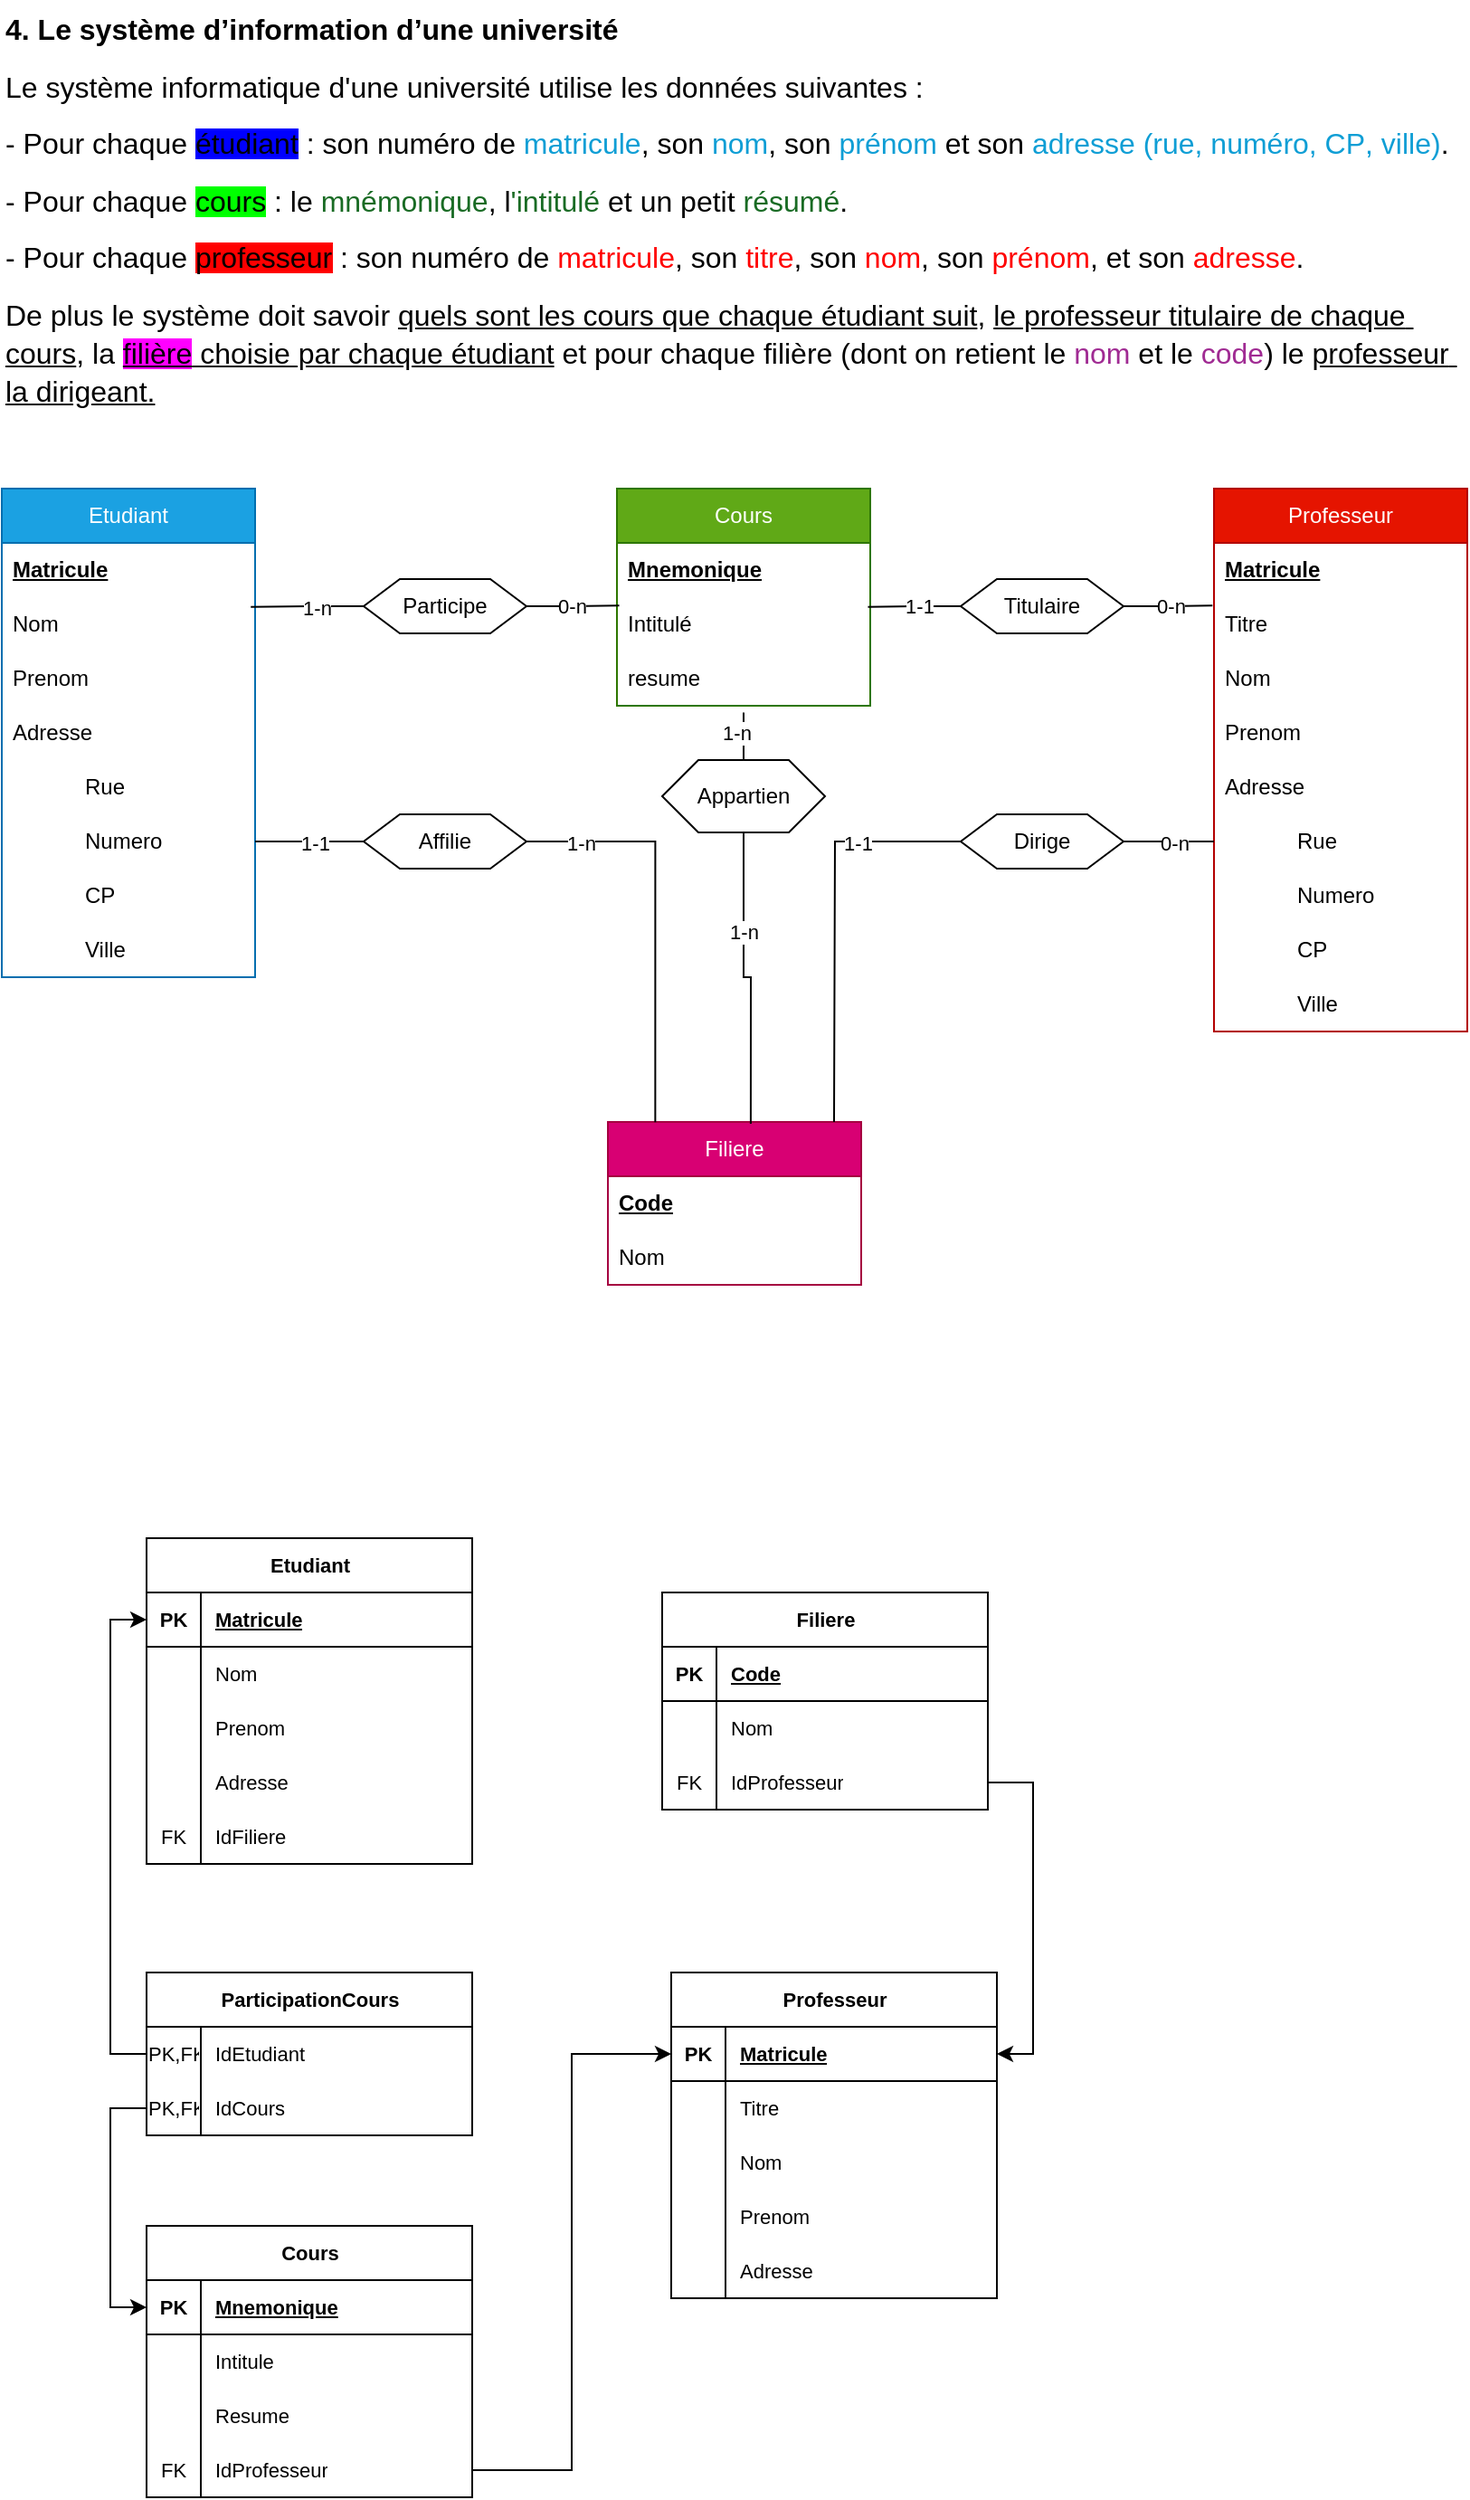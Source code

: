 <mxfile version="24.7.8">
  <diagram name="Page-1" id="6QyYKDkwgsWiwxXBSIDZ">
    <mxGraphModel dx="1587" dy="2070" grid="1" gridSize="10" guides="1" tooltips="1" connect="1" arrows="1" fold="1" page="1" pageScale="1" pageWidth="827" pageHeight="1169" math="0" shadow="0">
      <root>
        <mxCell id="0" />
        <mxCell id="1" parent="0" />
        <mxCell id="Lc5PZ5OLvWeDF66VV4uw-1" value="&lt;h1 style=&quot;margin-top: 0px;&quot;&gt;&lt;div style=&quot;-webkit-user-drag: none; -webkit-tap-highlight-color: transparent; margin: 0px; padding: 0px; user-select: text; clear: both; cursor: text; overflow: visible; position: relative; direction: ltr; font-family: &amp;quot;Segoe UI&amp;quot;, &amp;quot;Segoe UI Web&amp;quot;, Arial, Verdana, sans-serif; font-size: 12px; font-weight: 400; background-color: rgb(255, 255, 255);&quot; class=&quot;OutlineElement Ltr SCXW186897226 BCX0&quot;&gt;&lt;p style=&quot;-webkit-user-drag: none; -webkit-tap-highlight-color: transparent; margin: 0px 0px 10.667px; padding: 0px; user-select: text; overflow-wrap: break-word; white-space-collapse: preserve; vertical-align: baseline; font-kerning: none; background-color: transparent; color: windowtext;&quot; lang=&quot;FR-FR&quot; class=&quot;Paragraph SCXW186897226 BCX0&quot;&gt;&lt;span style=&quot;-webkit-user-drag: none; -webkit-tap-highlight-color: transparent; margin: 0px; padding: 0px; user-select: text; font-variant-ligatures: none !important; font-size: 12pt; line-height: 20.925px; font-family: Aptos, Aptos_EmbeddedFont, Aptos_MSFontService, sans-serif; font-weight: bold;&quot; class=&quot;TextRun SCXW186897226 BCX0&quot; lang=&quot;FR-FR&quot; data-contrast=&quot;auto&quot;&gt;4. Le système d’information d’une université &lt;/span&gt;&lt;span style=&quot;-webkit-user-drag: none; -webkit-tap-highlight-color: transparent; margin: 0px; padding: 0px; user-select: text; font-size: 12pt; line-height: 20.925px; font-family: Aptos, Aptos_EmbeddedFont, Aptos_MSFontService, sans-serif;&quot; data-ccp-props=&quot;{&amp;quot;201341983&amp;quot;:0,&amp;quot;335559739&amp;quot;:160,&amp;quot;335559740&amp;quot;:279}&quot; class=&quot;EOP SCXW186897226 BCX0&quot;&gt;&amp;nbsp;&lt;/span&gt;&lt;/p&gt;&lt;/div&gt;&lt;div style=&quot;-webkit-user-drag: none; -webkit-tap-highlight-color: transparent; margin: 0px; padding: 0px; user-select: text; clear: both; cursor: text; overflow: visible; position: relative; direction: ltr; font-family: &amp;quot;Segoe UI&amp;quot;, &amp;quot;Segoe UI Web&amp;quot;, Arial, Verdana, sans-serif; font-size: 12px; font-weight: 400; background-color: rgb(255, 255, 255);&quot; class=&quot;OutlineElement Ltr SCXW186897226 BCX0&quot;&gt;&lt;p style=&quot;-webkit-user-drag: none; -webkit-tap-highlight-color: transparent; margin: 0px 0px 10.667px; padding: 0px; user-select: text; overflow-wrap: break-word; white-space-collapse: preserve; vertical-align: baseline; font-kerning: none; background-color: transparent; color: windowtext;&quot; lang=&quot;FR-FR&quot; class=&quot;Paragraph SCXW186897226 BCX0&quot;&gt;&lt;span style=&quot;-webkit-user-drag: none; -webkit-tap-highlight-color: transparent; margin: 0px; padding: 0px; user-select: text; font-variant-ligatures: none !important; font-size: 12pt; line-height: 20.925px; font-family: Aptos, Aptos_EmbeddedFont, Aptos_MSFontService, sans-serif;&quot; class=&quot;TextRun SCXW186897226 BCX0&quot; lang=&quot;FR-FR&quot; data-contrast=&quot;auto&quot;&gt;Le système informatique d&#39;une université utilise les données suivantes : &lt;/span&gt;&lt;span style=&quot;-webkit-user-drag: none; -webkit-tap-highlight-color: transparent; margin: 0px; padding: 0px; user-select: text; font-size: 12pt; line-height: 20.925px; font-family: Aptos, Aptos_EmbeddedFont, Aptos_MSFontService, sans-serif;&quot; data-ccp-props=&quot;{&amp;quot;201341983&amp;quot;:0,&amp;quot;335559739&amp;quot;:160,&amp;quot;335559740&amp;quot;:279}&quot; class=&quot;EOP SCXW186897226 BCX0&quot;&gt;&amp;nbsp;&lt;/span&gt;&lt;/p&gt;&lt;/div&gt;&lt;div style=&quot;-webkit-user-drag: none; -webkit-tap-highlight-color: transparent; margin: 0px; padding: 0px; user-select: text; clear: both; cursor: text; overflow: visible; position: relative; direction: ltr; font-family: &amp;quot;Segoe UI&amp;quot;, &amp;quot;Segoe UI Web&amp;quot;, Arial, Verdana, sans-serif; font-size: 12px; font-weight: 400; background-color: rgb(255, 255, 255);&quot; class=&quot;OutlineElement Ltr SCXW186897226 BCX0&quot;&gt;&lt;p style=&quot;-webkit-user-drag: none; -webkit-tap-highlight-color: transparent; margin: 0px 0px 10.667px; padding: 0px; user-select: text; overflow-wrap: break-word; white-space-collapse: preserve; vertical-align: baseline; font-kerning: none; background-color: transparent; color: windowtext;&quot; lang=&quot;FR-FR&quot; class=&quot;Paragraph SCXW186897226 BCX0&quot;&gt;&lt;span style=&quot;-webkit-user-drag: none; -webkit-tap-highlight-color: transparent; margin: 0px; padding: 0px; user-select: text; font-variant-ligatures: none !important; font-size: 12pt; line-height: 20.925px; font-family: Aptos, Aptos_EmbeddedFont, Aptos_MSFontService, sans-serif;&quot; class=&quot;TextRun SCXW186897226 BCX0&quot; lang=&quot;FR-FR&quot; data-contrast=&quot;auto&quot;&gt;- Pour chaque &lt;/span&gt;&lt;span style=&quot;-webkit-user-drag: none; -webkit-tap-highlight-color: transparent; margin: 0px; padding: 0px; user-select: text; outline: transparent solid 1px; font-variant-ligatures: none !important; background-color: rgb(0, 0, 255); font-size: 12pt; line-height: 20.925px; font-family: Aptos, Aptos_EmbeddedFont, Aptos_MSFontService, sans-serif;&quot; class=&quot;TextRun Highlight SCXW186897226 BCX0&quot; lang=&quot;FR-FR&quot; data-contrast=&quot;auto&quot;&gt;&lt;span style=&quot;-webkit-user-drag: none; -webkit-tap-highlight-color: transparent; margin: 0px; padding: 0px; user-select: text;&quot; class=&quot;NormalTextRun SCXW186897226 BCX0&quot;&gt;étudiant&lt;/span&gt;&lt;/span&gt;&lt;span style=&quot;-webkit-user-drag: none; -webkit-tap-highlight-color: transparent; margin: 0px; padding: 0px; user-select: text; font-variant-ligatures: none !important; font-size: 12pt; line-height: 20.925px; font-family: Aptos, Aptos_EmbeddedFont, Aptos_MSFontService, sans-serif;&quot; class=&quot;TextRun SCXW186897226 BCX0&quot; lang=&quot;FR-FR&quot; data-contrast=&quot;auto&quot;&gt; : son numéro de &lt;/span&gt;&lt;span style=&quot;-webkit-user-drag: none; -webkit-tap-highlight-color: transparent; margin: 0px; padding: 0px; user-select: text; font-variant-ligatures: none !important; color: rgb(15, 158, 213); font-size: 12pt; line-height: 20.925px; font-family: Aptos, Aptos_EmbeddedFont, Aptos_MSFontService, sans-serif;&quot; class=&quot;TextRun SCXW186897226 BCX0&quot; lang=&quot;FR-FR&quot; data-contrast=&quot;none&quot;&gt;matricule&lt;/span&gt;&lt;span style=&quot;-webkit-user-drag: none; -webkit-tap-highlight-color: transparent; margin: 0px; padding: 0px; user-select: text; font-variant-ligatures: none !important; font-size: 12pt; line-height: 20.925px; font-family: Aptos, Aptos_EmbeddedFont, Aptos_MSFontService, sans-serif;&quot; class=&quot;TextRun SCXW186897226 BCX0&quot; lang=&quot;FR-FR&quot; data-contrast=&quot;auto&quot;&gt;, son &lt;/span&gt;&lt;span style=&quot;-webkit-user-drag: none; -webkit-tap-highlight-color: transparent; margin: 0px; padding: 0px; user-select: text; font-variant-ligatures: none !important; color: rgb(15, 158, 213); font-size: 12pt; line-height: 20.925px; font-family: Aptos, Aptos_EmbeddedFont, Aptos_MSFontService, sans-serif;&quot; class=&quot;TextRun SCXW186897226 BCX0&quot; lang=&quot;FR-FR&quot; data-contrast=&quot;none&quot;&gt;nom&lt;/span&gt;&lt;span style=&quot;-webkit-user-drag: none; -webkit-tap-highlight-color: transparent; margin: 0px; padding: 0px; user-select: text; font-variant-ligatures: none !important; font-size: 12pt; line-height: 20.925px; font-family: Aptos, Aptos_EmbeddedFont, Aptos_MSFontService, sans-serif;&quot; class=&quot;TextRun SCXW186897226 BCX0&quot; lang=&quot;FR-FR&quot; data-contrast=&quot;auto&quot;&gt;, son &lt;/span&gt;&lt;span style=&quot;-webkit-user-drag: none; -webkit-tap-highlight-color: transparent; margin: 0px; padding: 0px; user-select: text; font-variant-ligatures: none !important; color: rgb(15, 158, 213); font-size: 12pt; line-height: 20.925px; font-family: Aptos, Aptos_EmbeddedFont, Aptos_MSFontService, sans-serif;&quot; class=&quot;TextRun SCXW186897226 BCX0&quot; lang=&quot;FR-FR&quot; data-contrast=&quot;none&quot;&gt;prénom&lt;/span&gt;&lt;span style=&quot;-webkit-user-drag: none; -webkit-tap-highlight-color: transparent; margin: 0px; padding: 0px; user-select: text; font-variant-ligatures: none !important; font-size: 12pt; line-height: 20.925px; font-family: Aptos, Aptos_EmbeddedFont, Aptos_MSFontService, sans-serif;&quot; class=&quot;TextRun SCXW186897226 BCX0&quot; lang=&quot;FR-FR&quot; data-contrast=&quot;auto&quot;&gt; et son &lt;/span&gt;&lt;span style=&quot;-webkit-user-drag: none; -webkit-tap-highlight-color: transparent; margin: 0px; padding: 0px; user-select: text; font-variant-ligatures: none !important; color: rgb(15, 158, 213); font-size: 12pt; line-height: 20.925px; font-family: Aptos, Aptos_EmbeddedFont, Aptos_MSFontService, sans-serif;&quot; class=&quot;TextRun SCXW186897226 BCX0&quot; lang=&quot;FR-FR&quot; data-contrast=&quot;none&quot;&gt;adresse (rue, numéro, CP, ville)&lt;/span&gt;&lt;span style=&quot;-webkit-user-drag: none; -webkit-tap-highlight-color: transparent; margin: 0px; padding: 0px; user-select: text; font-variant-ligatures: none !important; font-size: 12pt; line-height: 20.925px; font-family: Aptos, Aptos_EmbeddedFont, Aptos_MSFontService, sans-serif;&quot; class=&quot;TextRun SCXW186897226 BCX0&quot; lang=&quot;FR-FR&quot; data-contrast=&quot;auto&quot;&gt;. &lt;/span&gt;&lt;span style=&quot;-webkit-user-drag: none; -webkit-tap-highlight-color: transparent; margin: 0px; padding: 0px; user-select: text; font-size: 12pt; line-height: 20.925px; font-family: Aptos, Aptos_EmbeddedFont, Aptos_MSFontService, sans-serif;&quot; data-ccp-props=&quot;{&amp;quot;201341983&amp;quot;:0,&amp;quot;335559739&amp;quot;:160,&amp;quot;335559740&amp;quot;:279}&quot; class=&quot;EOP SCXW186897226 BCX0&quot;&gt;&amp;nbsp;&lt;/span&gt;&lt;/p&gt;&lt;/div&gt;&lt;div style=&quot;-webkit-user-drag: none; -webkit-tap-highlight-color: transparent; margin: 0px; padding: 0px; user-select: text; clear: both; cursor: text; overflow: visible; position: relative; direction: ltr; font-family: &amp;quot;Segoe UI&amp;quot;, &amp;quot;Segoe UI Web&amp;quot;, Arial, Verdana, sans-serif; font-size: 12px; font-weight: 400; background-color: rgb(255, 255, 255);&quot; class=&quot;OutlineElement Ltr SCXW186897226 BCX0&quot;&gt;&lt;p style=&quot;-webkit-user-drag: none; -webkit-tap-highlight-color: transparent; margin: 0px 0px 10.667px; padding: 0px; user-select: text; overflow-wrap: break-word; white-space-collapse: preserve; vertical-align: baseline; font-kerning: none; background-color: transparent; color: windowtext;&quot; lang=&quot;FR-FR&quot; class=&quot;Paragraph SCXW186897226 BCX0&quot;&gt;&lt;span style=&quot;-webkit-user-drag: none; -webkit-tap-highlight-color: transparent; margin: 0px; padding: 0px; user-select: text; font-variant-ligatures: none !important; font-size: 12pt; line-height: 20.925px; font-family: Aptos, Aptos_EmbeddedFont, Aptos_MSFontService, sans-serif;&quot; class=&quot;TextRun SCXW186897226 BCX0&quot; lang=&quot;FR-FR&quot; data-contrast=&quot;auto&quot;&gt;- Pour chaque &lt;/span&gt;&lt;span style=&quot;-webkit-user-drag: none; -webkit-tap-highlight-color: transparent; margin: 0px; padding: 0px; user-select: text; outline: transparent solid 1px; font-variant-ligatures: none !important; background-color: rgb(0, 255, 0); font-size: 12pt; line-height: 20.925px; font-family: Aptos, Aptos_EmbeddedFont, Aptos_MSFontService, sans-serif;&quot; class=&quot;TextRun Highlight SCXW186897226 BCX0&quot; lang=&quot;FR-FR&quot; data-contrast=&quot;auto&quot;&gt;&lt;span style=&quot;-webkit-user-drag: none; -webkit-tap-highlight-color: transparent; margin: 0px; padding: 0px; user-select: text;&quot; class=&quot;NormalTextRun SCXW186897226 BCX0&quot;&gt;cours&lt;/span&gt;&lt;/span&gt;&lt;span style=&quot;-webkit-user-drag: none; -webkit-tap-highlight-color: transparent; margin: 0px; padding: 0px; user-select: text; font-variant-ligatures: none !important; font-size: 12pt; line-height: 20.925px; font-family: Aptos, Aptos_EmbeddedFont, Aptos_MSFontService, sans-serif;&quot; class=&quot;TextRun SCXW186897226 BCX0&quot; lang=&quot;FR-FR&quot; data-contrast=&quot;auto&quot;&gt; : le &lt;/span&gt;&lt;span style=&quot;-webkit-user-drag: none; -webkit-tap-highlight-color: transparent; margin: 0px; padding: 0px; user-select: text; font-variant-ligatures: none !important; color: rgb(25, 107, 36); font-size: 12pt; line-height: 20.925px; font-family: Aptos, Aptos_EmbeddedFont, Aptos_MSFontService, sans-serif;&quot; class=&quot;TextRun SCXW186897226 BCX0&quot; lang=&quot;FR-FR&quot; data-contrast=&quot;none&quot;&gt;mnémonique&lt;/span&gt;&lt;span style=&quot;-webkit-user-drag: none; -webkit-tap-highlight-color: transparent; margin: 0px; padding: 0px; user-select: text; font-variant-ligatures: none !important; font-size: 12pt; line-height: 20.925px; font-family: Aptos, Aptos_EmbeddedFont, Aptos_MSFontService, sans-serif;&quot; class=&quot;TextRun SCXW186897226 BCX0&quot; lang=&quot;FR-FR&quot; data-contrast=&quot;auto&quot;&gt;, l&lt;/span&gt;&lt;span style=&quot;-webkit-user-drag: none; -webkit-tap-highlight-color: transparent; margin: 0px; padding: 0px; user-select: text; font-variant-ligatures: none !important; color: rgb(25, 107, 36); font-size: 12pt; line-height: 20.925px; font-family: Aptos, Aptos_EmbeddedFont, Aptos_MSFontService, sans-serif;&quot; class=&quot;TextRun SCXW186897226 BCX0&quot; lang=&quot;FR-FR&quot; data-contrast=&quot;none&quot;&gt;&#39;intitulé&lt;/span&gt;&lt;span style=&quot;-webkit-user-drag: none; -webkit-tap-highlight-color: transparent; margin: 0px; padding: 0px; user-select: text; font-variant-ligatures: none !important; font-size: 12pt; line-height: 20.925px; font-family: Aptos, Aptos_EmbeddedFont, Aptos_MSFontService, sans-serif;&quot; class=&quot;TextRun SCXW186897226 BCX0&quot; lang=&quot;FR-FR&quot; data-contrast=&quot;auto&quot;&gt; et un petit &lt;/span&gt;&lt;span style=&quot;-webkit-user-drag: none; -webkit-tap-highlight-color: transparent; margin: 0px; padding: 0px; user-select: text; font-variant-ligatures: none !important; color: rgb(25, 107, 36); font-size: 12pt; line-height: 20.925px; font-family: Aptos, Aptos_EmbeddedFont, Aptos_MSFontService, sans-serif;&quot; class=&quot;TextRun SCXW186897226 BCX0&quot; lang=&quot;FR-FR&quot; data-contrast=&quot;none&quot;&gt;résumé&lt;/span&gt;&lt;span style=&quot;-webkit-user-drag: none; -webkit-tap-highlight-color: transparent; margin: 0px; padding: 0px; user-select: text; font-variant-ligatures: none !important; font-size: 12pt; line-height: 20.925px; font-family: Aptos, Aptos_EmbeddedFont, Aptos_MSFontService, sans-serif;&quot; class=&quot;TextRun SCXW186897226 BCX0&quot; lang=&quot;FR-FR&quot; data-contrast=&quot;auto&quot;&gt;. &lt;/span&gt;&lt;span style=&quot;-webkit-user-drag: none; -webkit-tap-highlight-color: transparent; margin: 0px; padding: 0px; user-select: text; font-size: 12pt; line-height: 20.925px; font-family: Aptos, Aptos_EmbeddedFont, Aptos_MSFontService, sans-serif;&quot; data-ccp-props=&quot;{&amp;quot;201341983&amp;quot;:0,&amp;quot;335559739&amp;quot;:160,&amp;quot;335559740&amp;quot;:279}&quot; class=&quot;EOP SCXW186897226 BCX0&quot;&gt;&amp;nbsp;&lt;/span&gt;&lt;/p&gt;&lt;/div&gt;&lt;div style=&quot;-webkit-user-drag: none; -webkit-tap-highlight-color: transparent; margin: 0px; padding: 0px; user-select: text; clear: both; cursor: text; overflow: visible; position: relative; direction: ltr; font-family: &amp;quot;Segoe UI&amp;quot;, &amp;quot;Segoe UI Web&amp;quot;, Arial, Verdana, sans-serif; font-size: 12px; font-weight: 400; background-color: rgb(255, 255, 255);&quot; class=&quot;OutlineElement Ltr SCXW186897226 BCX0&quot;&gt;&lt;p style=&quot;-webkit-user-drag: none; -webkit-tap-highlight-color: transparent; margin: 0px 0px 10.667px; padding: 0px; user-select: text; overflow-wrap: break-word; white-space-collapse: preserve; vertical-align: baseline; font-kerning: none; background-color: transparent; color: windowtext;&quot; lang=&quot;FR-FR&quot; class=&quot;Paragraph SCXW186897226 BCX0&quot;&gt;&lt;span style=&quot;-webkit-user-drag: none; -webkit-tap-highlight-color: transparent; margin: 0px; padding: 0px; user-select: text; font-variant-ligatures: none !important; font-size: 12pt; line-height: 20.925px; font-family: Aptos, Aptos_EmbeddedFont, Aptos_MSFontService, sans-serif;&quot; class=&quot;TextRun SCXW186897226 BCX0&quot; lang=&quot;FR-FR&quot; data-contrast=&quot;auto&quot;&gt;- Pour chaque &lt;/span&gt;&lt;span style=&quot;-webkit-user-drag: none; -webkit-tap-highlight-color: transparent; margin: 0px; padding: 0px; user-select: text; outline: transparent solid 1px; font-variant-ligatures: none !important; background-color: rgb(255, 0, 0); font-size: 12pt; line-height: 20.925px; font-family: Aptos, Aptos_EmbeddedFont, Aptos_MSFontService, sans-serif;&quot; class=&quot;TextRun Highlight SCXW186897226 BCX0&quot; lang=&quot;FR-FR&quot; data-contrast=&quot;auto&quot;&gt;&lt;span style=&quot;-webkit-user-drag: none; -webkit-tap-highlight-color: transparent; margin: 0px; padding: 0px; user-select: text;&quot; class=&quot;NormalTextRun SCXW186897226 BCX0&quot;&gt;professeur&lt;/span&gt;&lt;/span&gt;&lt;span style=&quot;-webkit-user-drag: none; -webkit-tap-highlight-color: transparent; margin: 0px; padding: 0px; user-select: text; font-variant-ligatures: none !important; font-size: 12pt; line-height: 20.925px; font-family: Aptos, Aptos_EmbeddedFont, Aptos_MSFontService, sans-serif;&quot; class=&quot;TextRun SCXW186897226 BCX0&quot; lang=&quot;FR-FR&quot; data-contrast=&quot;auto&quot;&gt; : son numéro de &lt;/span&gt;&lt;span style=&quot;-webkit-user-drag: none; -webkit-tap-highlight-color: transparent; margin: 0px; padding: 0px; user-select: text; font-variant-ligatures: none !important; color: rgb(255, 0, 0); font-size: 12pt; line-height: 20.925px; font-family: Aptos, Aptos_EmbeddedFont, Aptos_MSFontService, sans-serif;&quot; class=&quot;TextRun SCXW186897226 BCX0&quot; lang=&quot;FR-FR&quot; data-contrast=&quot;none&quot;&gt;matricule&lt;/span&gt;&lt;span style=&quot;-webkit-user-drag: none; -webkit-tap-highlight-color: transparent; margin: 0px; padding: 0px; user-select: text; font-variant-ligatures: none !important; font-size: 12pt; line-height: 20.925px; font-family: Aptos, Aptos_EmbeddedFont, Aptos_MSFontService, sans-serif;&quot; class=&quot;TextRun SCXW186897226 BCX0&quot; lang=&quot;FR-FR&quot; data-contrast=&quot;auto&quot;&gt;, son&lt;/span&gt;&lt;span style=&quot;-webkit-user-drag: none; -webkit-tap-highlight-color: transparent; margin: 0px; padding: 0px; user-select: text; font-variant-ligatures: none !important; color: rgb(255, 0, 0); font-size: 12pt; line-height: 20.925px; font-family: Aptos, Aptos_EmbeddedFont, Aptos_MSFontService, sans-serif;&quot; class=&quot;TextRun SCXW186897226 BCX0&quot; lang=&quot;FR-FR&quot; data-contrast=&quot;none&quot;&gt; titre&lt;/span&gt;&lt;span style=&quot;-webkit-user-drag: none; -webkit-tap-highlight-color: transparent; margin: 0px; padding: 0px; user-select: text; font-variant-ligatures: none !important; font-size: 12pt; line-height: 20.925px; font-family: Aptos, Aptos_EmbeddedFont, Aptos_MSFontService, sans-serif;&quot; class=&quot;TextRun SCXW186897226 BCX0&quot; lang=&quot;FR-FR&quot; data-contrast=&quot;auto&quot;&gt;, son &lt;/span&gt;&lt;span style=&quot;-webkit-user-drag: none; -webkit-tap-highlight-color: transparent; margin: 0px; padding: 0px; user-select: text; font-variant-ligatures: none !important; color: rgb(255, 0, 0); font-size: 12pt; line-height: 20.925px; font-family: Aptos, Aptos_EmbeddedFont, Aptos_MSFontService, sans-serif;&quot; class=&quot;TextRun SCXW186897226 BCX0&quot; lang=&quot;FR-FR&quot; data-contrast=&quot;none&quot;&gt;nom&lt;/span&gt;&lt;span style=&quot;-webkit-user-drag: none; -webkit-tap-highlight-color: transparent; margin: 0px; padding: 0px; user-select: text; font-variant-ligatures: none !important; font-size: 12pt; line-height: 20.925px; font-family: Aptos, Aptos_EmbeddedFont, Aptos_MSFontService, sans-serif;&quot; class=&quot;TextRun SCXW186897226 BCX0&quot; lang=&quot;FR-FR&quot; data-contrast=&quot;auto&quot;&gt;, son &lt;/span&gt;&lt;span style=&quot;-webkit-user-drag: none; -webkit-tap-highlight-color: transparent; margin: 0px; padding: 0px; user-select: text; font-variant-ligatures: none !important; color: rgb(255, 0, 0); font-size: 12pt; line-height: 20.925px; font-family: Aptos, Aptos_EmbeddedFont, Aptos_MSFontService, sans-serif;&quot; class=&quot;TextRun SCXW186897226 BCX0&quot; lang=&quot;FR-FR&quot; data-contrast=&quot;none&quot;&gt;prénom&lt;/span&gt;&lt;span style=&quot;-webkit-user-drag: none; -webkit-tap-highlight-color: transparent; margin: 0px; padding: 0px; user-select: text; font-variant-ligatures: none !important; font-size: 12pt; line-height: 20.925px; font-family: Aptos, Aptos_EmbeddedFont, Aptos_MSFontService, sans-serif;&quot; class=&quot;TextRun SCXW186897226 BCX0&quot; lang=&quot;FR-FR&quot; data-contrast=&quot;auto&quot;&gt;, et son &lt;/span&gt;&lt;span style=&quot;-webkit-user-drag: none; -webkit-tap-highlight-color: transparent; margin: 0px; padding: 0px; user-select: text; font-variant-ligatures: none !important; color: rgb(255, 0, 0); font-size: 12pt; line-height: 20.925px; font-family: Aptos, Aptos_EmbeddedFont, Aptos_MSFontService, sans-serif;&quot; class=&quot;TextRun SCXW186897226 BCX0&quot; lang=&quot;FR-FR&quot; data-contrast=&quot;none&quot;&gt;adresse&lt;/span&gt;&lt;span style=&quot;-webkit-user-drag: none; -webkit-tap-highlight-color: transparent; margin: 0px; padding: 0px; user-select: text; font-variant-ligatures: none !important; font-size: 12pt; line-height: 20.925px; font-family: Aptos, Aptos_EmbeddedFont, Aptos_MSFontService, sans-serif;&quot; class=&quot;TextRun SCXW186897226 BCX0&quot; lang=&quot;FR-FR&quot; data-contrast=&quot;auto&quot;&gt;. &lt;/span&gt;&lt;span style=&quot;-webkit-user-drag: none; -webkit-tap-highlight-color: transparent; margin: 0px; padding: 0px; user-select: text; font-size: 12pt; line-height: 20.925px; font-family: Aptos, Aptos_EmbeddedFont, Aptos_MSFontService, sans-serif;&quot; data-ccp-props=&quot;{&amp;quot;201341983&amp;quot;:0,&amp;quot;335559739&amp;quot;:160,&amp;quot;335559740&amp;quot;:279}&quot; class=&quot;EOP SCXW186897226 BCX0&quot;&gt;&amp;nbsp;&lt;/span&gt;&lt;/p&gt;&lt;/div&gt;&lt;div style=&quot;-webkit-user-drag: none; -webkit-tap-highlight-color: transparent; margin: 0px; padding: 0px; user-select: text; clear: both; cursor: text; overflow: visible; position: relative; direction: ltr; font-family: &amp;quot;Segoe UI&amp;quot;, &amp;quot;Segoe UI Web&amp;quot;, Arial, Verdana, sans-serif; font-size: 12px; font-weight: 400; background-color: rgb(255, 255, 255);&quot; class=&quot;OutlineElement Ltr SCXW186897226 BCX0&quot;&gt;&lt;p style=&quot;-webkit-user-drag: none; -webkit-tap-highlight-color: transparent; margin: 0px 0px 10.667px; padding: 0px; user-select: text; overflow-wrap: break-word; white-space-collapse: preserve; vertical-align: baseline; font-kerning: none; background-color: transparent; color: windowtext;&quot; lang=&quot;FR-FR&quot; class=&quot;Paragraph SCXW186897226 BCX0&quot;&gt;&lt;span style=&quot;-webkit-user-drag: none; -webkit-tap-highlight-color: transparent; margin: 0px; padding: 0px; user-select: text; font-variant-ligatures: none !important; font-size: 12pt; line-height: 20.925px; font-family: Aptos, Aptos_EmbeddedFont, Aptos_MSFontService, sans-serif;&quot; class=&quot;TextRun SCXW186897226 BCX0&quot; lang=&quot;FR-FR&quot; data-contrast=&quot;auto&quot;&gt;De plus le système doit savoir &lt;/span&gt;&lt;span style=&quot;-webkit-user-drag: none; -webkit-tap-highlight-color: transparent; margin: 0px; padding: 0px; user-select: text; font-size: 12pt; text-decoration-line: underline; line-height: 20.925px; font-family: Aptos, Aptos_EmbeddedFont, Aptos_MSFontService, sans-serif; font-variant-ligatures: none !important;&quot; class=&quot;TextRun Underlined SCXW186897226 BCX0&quot; lang=&quot;FR-FR&quot; data-contrast=&quot;auto&quot;&gt;&lt;span style=&quot;-webkit-user-drag: none; -webkit-tap-highlight-color: transparent; margin: 0px; padding: 0px; user-select: text;&quot; class=&quot;NormalTextRun SCXW186897226 BCX0&quot;&gt;quels sont les cours que chaque étudiant suit&lt;/span&gt;&lt;/span&gt;&lt;span style=&quot;-webkit-user-drag: none; -webkit-tap-highlight-color: transparent; margin: 0px; padding: 0px; user-select: text; font-variant-ligatures: none !important; font-size: 12pt; line-height: 20.925px; font-family: Aptos, Aptos_EmbeddedFont, Aptos_MSFontService, sans-serif;&quot; class=&quot;TextRun SCXW186897226 BCX0&quot; lang=&quot;FR-FR&quot; data-contrast=&quot;auto&quot;&gt;, &lt;/span&gt;&lt;span style=&quot;-webkit-user-drag: none; -webkit-tap-highlight-color: transparent; margin: 0px; padding: 0px; user-select: text; font-size: 12pt; text-decoration-line: underline; line-height: 20.925px; font-family: Aptos, Aptos_EmbeddedFont, Aptos_MSFontService, sans-serif; font-variant-ligatures: none !important;&quot; class=&quot;TextRun Underlined SCXW186897226 BCX0&quot; lang=&quot;FR-FR&quot; data-contrast=&quot;auto&quot;&gt;&lt;span style=&quot;-webkit-user-drag: none; -webkit-tap-highlight-color: transparent; margin: 0px; padding: 0px; user-select: text;&quot; class=&quot;NormalTextRun SCXW186897226 BCX0&quot;&gt;le professeur titulaire de chaque cours&lt;/span&gt;&lt;/span&gt;&lt;span style=&quot;-webkit-user-drag: none; -webkit-tap-highlight-color: transparent; margin: 0px; padding: 0px; user-select: text; font-variant-ligatures: none !important; font-size: 12pt; line-height: 20.925px; font-family: Aptos, Aptos_EmbeddedFont, Aptos_MSFontService, sans-serif;&quot; class=&quot;TextRun SCXW186897226 BCX0&quot; lang=&quot;FR-FR&quot; data-contrast=&quot;auto&quot;&gt;, la &lt;/span&gt;&lt;span style=&quot;-webkit-user-drag: none; -webkit-tap-highlight-color: transparent; margin: 0px; padding: 0px; user-select: text; outline: transparent solid 1px; background-color: rgb(255, 0, 255); font-size: 12pt; text-decoration-line: underline; line-height: 20.925px; font-family: Aptos, Aptos_EmbeddedFont, Aptos_MSFontService, sans-serif; font-variant-ligatures: none !important;&quot; class=&quot;TextRun Highlight Underlined SCXW186897226 BCX0&quot; lang=&quot;FR-FR&quot; data-contrast=&quot;auto&quot;&gt;&lt;span style=&quot;-webkit-user-drag: none; -webkit-tap-highlight-color: transparent; margin: 0px; padding: 0px; user-select: text;&quot; class=&quot;NormalTextRun SCXW186897226 BCX0&quot;&gt;filière&lt;/span&gt;&lt;/span&gt;&lt;span style=&quot;-webkit-user-drag: none; -webkit-tap-highlight-color: transparent; margin: 0px; padding: 0px; user-select: text; font-size: 12pt; text-decoration-line: underline; line-height: 20.925px; font-family: Aptos, Aptos_EmbeddedFont, Aptos_MSFontService, sans-serif; font-variant-ligatures: none !important;&quot; class=&quot;TextRun Underlined SCXW186897226 BCX0&quot; lang=&quot;FR-FR&quot; data-contrast=&quot;auto&quot;&gt;&lt;span style=&quot;-webkit-user-drag: none; -webkit-tap-highlight-color: transparent; margin: 0px; padding: 0px; user-select: text;&quot; class=&quot;NormalTextRun SCXW186897226 BCX0&quot;&gt; choisie par chaque étudiant&lt;/span&gt;&lt;/span&gt;&lt;span style=&quot;-webkit-user-drag: none; -webkit-tap-highlight-color: transparent; margin: 0px; padding: 0px; user-select: text; font-variant-ligatures: none !important; font-size: 12pt; line-height: 20.925px; font-family: Aptos, Aptos_EmbeddedFont, Aptos_MSFontService, sans-serif;&quot; class=&quot;TextRun SCXW186897226 BCX0&quot; lang=&quot;FR-FR&quot; data-contrast=&quot;auto&quot;&gt; et pour chaque filière (dont on retient le &lt;/span&gt;&lt;span style=&quot;-webkit-user-drag: none; -webkit-tap-highlight-color: transparent; margin: 0px; padding: 0px; user-select: text; font-variant-ligatures: none !important; color: rgb(160, 43, 147); font-size: 12pt; line-height: 20.925px; font-family: Aptos, Aptos_EmbeddedFont, Aptos_MSFontService, sans-serif;&quot; class=&quot;TextRun SCXW186897226 BCX0&quot; lang=&quot;FR-FR&quot; data-contrast=&quot;none&quot;&gt;nom&lt;/span&gt;&lt;span style=&quot;-webkit-user-drag: none; -webkit-tap-highlight-color: transparent; margin: 0px; padding: 0px; user-select: text; font-variant-ligatures: none !important; font-size: 12pt; line-height: 20.925px; font-family: Aptos, Aptos_EmbeddedFont, Aptos_MSFontService, sans-serif;&quot; class=&quot;TextRun SCXW186897226 BCX0&quot; lang=&quot;FR-FR&quot; data-contrast=&quot;auto&quot;&gt; et le &lt;/span&gt;&lt;span style=&quot;-webkit-user-drag: none; -webkit-tap-highlight-color: transparent; margin: 0px; padding: 0px; user-select: text; font-variant-ligatures: none !important; color: rgb(160, 43, 147); font-size: 12pt; line-height: 20.925px; font-family: Aptos, Aptos_EmbeddedFont, Aptos_MSFontService, sans-serif;&quot; class=&quot;TextRun SCXW186897226 BCX0&quot; lang=&quot;FR-FR&quot; data-contrast=&quot;none&quot;&gt;code&lt;/span&gt;&lt;span style=&quot;-webkit-user-drag: none; -webkit-tap-highlight-color: transparent; margin: 0px; padding: 0px; user-select: text; font-variant-ligatures: none !important; font-size: 12pt; line-height: 20.925px; font-family: Aptos, Aptos_EmbeddedFont, Aptos_MSFontService, sans-serif;&quot; class=&quot;TextRun SCXW186897226 BCX0&quot; lang=&quot;FR-FR&quot; data-contrast=&quot;auto&quot;&gt;) le &lt;/span&gt;&lt;span style=&quot;-webkit-user-drag: none; -webkit-tap-highlight-color: transparent; margin: 0px; padding: 0px; user-select: text; font-size: 12pt; text-decoration-line: underline; line-height: 20.925px; font-family: Aptos, Aptos_EmbeddedFont, Aptos_MSFontService, sans-serif; font-variant-ligatures: none !important;&quot; class=&quot;TextRun Underlined SCXW186897226 BCX0&quot; lang=&quot;FR-FR&quot; data-contrast=&quot;auto&quot;&gt;&lt;span style=&quot;-webkit-user-drag: none; -webkit-tap-highlight-color: transparent; margin: 0px; padding: 0px; user-select: text;&quot; class=&quot;NormalTextRun SCXW186897226 BCX0&quot;&gt;professeur la dirigeant.&lt;/span&gt;&lt;/span&gt;&lt;span style=&quot;-webkit-user-drag: none; -webkit-tap-highlight-color: transparent; margin: 0px; padding: 0px; user-select: text; font-size: 12pt; line-height: 20.925px; font-family: Aptos, Aptos_EmbeddedFont, Aptos_MSFontService, sans-serif;&quot; data-ccp-props=&quot;{&amp;quot;201341983&amp;quot;:0,&amp;quot;335559739&amp;quot;:160,&amp;quot;335559740&amp;quot;:279}&quot; class=&quot;EOP SCXW186897226 BCX0&quot;&gt;&amp;nbsp;&lt;/span&gt;&lt;/p&gt;&lt;/div&gt;&lt;/h1&gt;" style="text;html=1;whiteSpace=wrap;overflow=hidden;rounded=0;" parent="1" vertex="1">
          <mxGeometry x="10" y="10" width="810" height="240" as="geometry" />
        </mxCell>
        <mxCell id="Lc5PZ5OLvWeDF66VV4uw-2" value="Etudiant" style="swimlane;fontStyle=0;childLayout=stackLayout;horizontal=1;startSize=30;horizontalStack=0;resizeParent=1;resizeParentMax=0;resizeLast=0;collapsible=1;marginBottom=0;whiteSpace=wrap;html=1;fillColor=#1ba1e2;fontColor=#ffffff;strokeColor=#006EAF;" parent="1" vertex="1">
          <mxGeometry x="10" y="280" width="140" height="270" as="geometry" />
        </mxCell>
        <mxCell id="Lc5PZ5OLvWeDF66VV4uw-3" value="&lt;b&gt;&lt;u&gt;Matricule&lt;/u&gt;&lt;/b&gt;" style="text;strokeColor=none;fillColor=none;align=left;verticalAlign=middle;spacingLeft=4;spacingRight=4;overflow=hidden;points=[[0,0.5],[1,0.5]];portConstraint=eastwest;rotatable=0;whiteSpace=wrap;html=1;" parent="Lc5PZ5OLvWeDF66VV4uw-2" vertex="1">
          <mxGeometry y="30" width="140" height="30" as="geometry" />
        </mxCell>
        <mxCell id="Lc5PZ5OLvWeDF66VV4uw-4" value="Nom" style="text;strokeColor=none;fillColor=none;align=left;verticalAlign=middle;spacingLeft=4;spacingRight=4;overflow=hidden;points=[[0,0.5],[1,0.5]];portConstraint=eastwest;rotatable=0;whiteSpace=wrap;html=1;" parent="Lc5PZ5OLvWeDF66VV4uw-2" vertex="1">
          <mxGeometry y="60" width="140" height="30" as="geometry" />
        </mxCell>
        <mxCell id="Lc5PZ5OLvWeDF66VV4uw-5" value="Prenom" style="text;strokeColor=none;fillColor=none;align=left;verticalAlign=middle;spacingLeft=4;spacingRight=4;overflow=hidden;points=[[0,0.5],[1,0.5]];portConstraint=eastwest;rotatable=0;whiteSpace=wrap;html=1;" parent="Lc5PZ5OLvWeDF66VV4uw-2" vertex="1">
          <mxGeometry y="90" width="140" height="30" as="geometry" />
        </mxCell>
        <mxCell id="Lc5PZ5OLvWeDF66VV4uw-19" value="Adresse" style="text;strokeColor=none;fillColor=none;align=left;verticalAlign=middle;spacingLeft=4;spacingRight=4;overflow=hidden;points=[[0,0.5],[1,0.5]];portConstraint=eastwest;rotatable=0;whiteSpace=wrap;html=1;" parent="Lc5PZ5OLvWeDF66VV4uw-2" vertex="1">
          <mxGeometry y="120" width="140" height="30" as="geometry" />
        </mxCell>
        <mxCell id="Lc5PZ5OLvWeDF66VV4uw-20" value="&lt;blockquote style=&quot;margin: 0 0 0 40px; border: none; padding: 0px;&quot;&gt;Rue&lt;/blockquote&gt;" style="text;strokeColor=none;fillColor=none;align=left;verticalAlign=middle;spacingLeft=4;spacingRight=4;overflow=hidden;points=[[0,0.5],[1,0.5]];portConstraint=eastwest;rotatable=0;whiteSpace=wrap;html=1;" parent="Lc5PZ5OLvWeDF66VV4uw-2" vertex="1">
          <mxGeometry y="150" width="140" height="30" as="geometry" />
        </mxCell>
        <mxCell id="Lc5PZ5OLvWeDF66VV4uw-21" value="&lt;blockquote style=&quot;margin: 0 0 0 40px; border: none; padding: 0px;&quot;&gt;Numero&lt;/blockquote&gt;" style="text;strokeColor=none;fillColor=none;align=left;verticalAlign=middle;spacingLeft=4;spacingRight=4;overflow=hidden;points=[[0,0.5],[1,0.5]];portConstraint=eastwest;rotatable=0;whiteSpace=wrap;html=1;" parent="Lc5PZ5OLvWeDF66VV4uw-2" vertex="1">
          <mxGeometry y="180" width="140" height="30" as="geometry" />
        </mxCell>
        <mxCell id="Lc5PZ5OLvWeDF66VV4uw-22" value="&lt;blockquote style=&quot;margin: 0 0 0 40px; border: none; padding: 0px;&quot;&gt;CP&lt;/blockquote&gt;" style="text;strokeColor=none;fillColor=none;align=left;verticalAlign=middle;spacingLeft=4;spacingRight=4;overflow=hidden;points=[[0,0.5],[1,0.5]];portConstraint=eastwest;rotatable=0;whiteSpace=wrap;html=1;" parent="Lc5PZ5OLvWeDF66VV4uw-2" vertex="1">
          <mxGeometry y="210" width="140" height="30" as="geometry" />
        </mxCell>
        <mxCell id="Lc5PZ5OLvWeDF66VV4uw-23" value="&lt;blockquote style=&quot;margin: 0 0 0 40px; border: none; padding: 0px;&quot;&gt;Ville&lt;/blockquote&gt;" style="text;strokeColor=none;fillColor=none;align=left;verticalAlign=middle;spacingLeft=4;spacingRight=4;overflow=hidden;points=[[0,0.5],[1,0.5]];portConstraint=eastwest;rotatable=0;whiteSpace=wrap;html=1;" parent="Lc5PZ5OLvWeDF66VV4uw-2" vertex="1">
          <mxGeometry y="240" width="140" height="30" as="geometry" />
        </mxCell>
        <mxCell id="Lc5PZ5OLvWeDF66VV4uw-7" value="Cours" style="swimlane;fontStyle=0;childLayout=stackLayout;horizontal=1;startSize=30;horizontalStack=0;resizeParent=1;resizeParentMax=0;resizeLast=0;collapsible=1;marginBottom=0;whiteSpace=wrap;html=1;fillColor=#60a917;fontColor=#ffffff;strokeColor=#2D7600;" parent="1" vertex="1">
          <mxGeometry x="350" y="280" width="140" height="120" as="geometry" />
        </mxCell>
        <mxCell id="Lc5PZ5OLvWeDF66VV4uw-8" value="&lt;b&gt;&lt;u&gt;Mnemonique&lt;/u&gt;&lt;/b&gt;" style="text;strokeColor=none;fillColor=none;align=left;verticalAlign=middle;spacingLeft=4;spacingRight=4;overflow=hidden;points=[[0,0.5],[1,0.5]];portConstraint=eastwest;rotatable=0;whiteSpace=wrap;html=1;" parent="Lc5PZ5OLvWeDF66VV4uw-7" vertex="1">
          <mxGeometry y="30" width="140" height="30" as="geometry" />
        </mxCell>
        <mxCell id="Lc5PZ5OLvWeDF66VV4uw-9" value="Intitulé" style="text;strokeColor=none;fillColor=none;align=left;verticalAlign=middle;spacingLeft=4;spacingRight=4;overflow=hidden;points=[[0,0.5],[1,0.5]];portConstraint=eastwest;rotatable=0;whiteSpace=wrap;html=1;" parent="Lc5PZ5OLvWeDF66VV4uw-7" vertex="1">
          <mxGeometry y="60" width="140" height="30" as="geometry" />
        </mxCell>
        <mxCell id="Lc5PZ5OLvWeDF66VV4uw-10" value="resume" style="text;strokeColor=none;fillColor=none;align=left;verticalAlign=middle;spacingLeft=4;spacingRight=4;overflow=hidden;points=[[0,0.5],[1,0.5]];portConstraint=eastwest;rotatable=0;whiteSpace=wrap;html=1;" parent="Lc5PZ5OLvWeDF66VV4uw-7" vertex="1">
          <mxGeometry y="90" width="140" height="30" as="geometry" />
        </mxCell>
        <mxCell id="Lc5PZ5OLvWeDF66VV4uw-11" value="Professeur" style="swimlane;fontStyle=0;childLayout=stackLayout;horizontal=1;startSize=30;horizontalStack=0;resizeParent=1;resizeParentMax=0;resizeLast=0;collapsible=1;marginBottom=0;whiteSpace=wrap;html=1;fillColor=#e51400;fontColor=#ffffff;strokeColor=#B20000;" parent="1" vertex="1">
          <mxGeometry x="680" y="280" width="140" height="300" as="geometry" />
        </mxCell>
        <mxCell id="Lc5PZ5OLvWeDF66VV4uw-12" value="&lt;b&gt;&lt;u&gt;Matricule&lt;/u&gt;&lt;/b&gt;" style="text;strokeColor=none;fillColor=none;align=left;verticalAlign=middle;spacingLeft=4;spacingRight=4;overflow=hidden;points=[[0,0.5],[1,0.5]];portConstraint=eastwest;rotatable=0;whiteSpace=wrap;html=1;" parent="Lc5PZ5OLvWeDF66VV4uw-11" vertex="1">
          <mxGeometry y="30" width="140" height="30" as="geometry" />
        </mxCell>
        <mxCell id="Lc5PZ5OLvWeDF66VV4uw-13" value="Titre" style="text;strokeColor=none;fillColor=none;align=left;verticalAlign=middle;spacingLeft=4;spacingRight=4;overflow=hidden;points=[[0,0.5],[1,0.5]];portConstraint=eastwest;rotatable=0;whiteSpace=wrap;html=1;" parent="Lc5PZ5OLvWeDF66VV4uw-11" vertex="1">
          <mxGeometry y="60" width="140" height="30" as="geometry" />
        </mxCell>
        <mxCell id="Lc5PZ5OLvWeDF66VV4uw-14" value="Nom" style="text;strokeColor=none;fillColor=none;align=left;verticalAlign=middle;spacingLeft=4;spacingRight=4;overflow=hidden;points=[[0,0.5],[1,0.5]];portConstraint=eastwest;rotatable=0;whiteSpace=wrap;html=1;" parent="Lc5PZ5OLvWeDF66VV4uw-11" vertex="1">
          <mxGeometry y="90" width="140" height="30" as="geometry" />
        </mxCell>
        <mxCell id="Lc5PZ5OLvWeDF66VV4uw-25" value="Prenom" style="text;strokeColor=none;fillColor=none;align=left;verticalAlign=middle;spacingLeft=4;spacingRight=4;overflow=hidden;points=[[0,0.5],[1,0.5]];portConstraint=eastwest;rotatable=0;whiteSpace=wrap;html=1;" parent="Lc5PZ5OLvWeDF66VV4uw-11" vertex="1">
          <mxGeometry y="120" width="140" height="30" as="geometry" />
        </mxCell>
        <mxCell id="Lc5PZ5OLvWeDF66VV4uw-32" value="Adresse" style="text;strokeColor=none;fillColor=none;align=left;verticalAlign=middle;spacingLeft=4;spacingRight=4;overflow=hidden;points=[[0,0.5],[1,0.5]];portConstraint=eastwest;rotatable=0;whiteSpace=wrap;html=1;" parent="Lc5PZ5OLvWeDF66VV4uw-11" vertex="1">
          <mxGeometry y="150" width="140" height="30" as="geometry" />
        </mxCell>
        <mxCell id="Lc5PZ5OLvWeDF66VV4uw-33" value="&lt;blockquote style=&quot;margin: 0 0 0 40px; border: none; padding: 0px;&quot;&gt;Rue&lt;/blockquote&gt;" style="text;strokeColor=none;fillColor=none;align=left;verticalAlign=middle;spacingLeft=4;spacingRight=4;overflow=hidden;points=[[0,0.5],[1,0.5]];portConstraint=eastwest;rotatable=0;whiteSpace=wrap;html=1;" parent="Lc5PZ5OLvWeDF66VV4uw-11" vertex="1">
          <mxGeometry y="180" width="140" height="30" as="geometry" />
        </mxCell>
        <mxCell id="Lc5PZ5OLvWeDF66VV4uw-34" value="&lt;blockquote style=&quot;margin: 0 0 0 40px; border: none; padding: 0px;&quot;&gt;Numero&lt;/blockquote&gt;" style="text;strokeColor=none;fillColor=none;align=left;verticalAlign=middle;spacingLeft=4;spacingRight=4;overflow=hidden;points=[[0,0.5],[1,0.5]];portConstraint=eastwest;rotatable=0;whiteSpace=wrap;html=1;" parent="Lc5PZ5OLvWeDF66VV4uw-11" vertex="1">
          <mxGeometry y="210" width="140" height="30" as="geometry" />
        </mxCell>
        <mxCell id="Lc5PZ5OLvWeDF66VV4uw-35" value="&lt;blockquote style=&quot;margin: 0 0 0 40px; border: none; padding: 0px;&quot;&gt;CP&lt;/blockquote&gt;" style="text;strokeColor=none;fillColor=none;align=left;verticalAlign=middle;spacingLeft=4;spacingRight=4;overflow=hidden;points=[[0,0.5],[1,0.5]];portConstraint=eastwest;rotatable=0;whiteSpace=wrap;html=1;" parent="Lc5PZ5OLvWeDF66VV4uw-11" vertex="1">
          <mxGeometry y="240" width="140" height="30" as="geometry" />
        </mxCell>
        <mxCell id="Lc5PZ5OLvWeDF66VV4uw-36" value="&lt;blockquote style=&quot;margin: 0 0 0 40px; border: none; padding: 0px;&quot;&gt;Ville&lt;/blockquote&gt;" style="text;strokeColor=none;fillColor=none;align=left;verticalAlign=middle;spacingLeft=4;spacingRight=4;overflow=hidden;points=[[0,0.5],[1,0.5]];portConstraint=eastwest;rotatable=0;whiteSpace=wrap;html=1;" parent="Lc5PZ5OLvWeDF66VV4uw-11" vertex="1">
          <mxGeometry y="270" width="140" height="30" as="geometry" />
        </mxCell>
        <mxCell id="Lc5PZ5OLvWeDF66VV4uw-15" value="Filiere" style="swimlane;fontStyle=0;childLayout=stackLayout;horizontal=1;startSize=30;horizontalStack=0;resizeParent=1;resizeParentMax=0;resizeLast=0;collapsible=1;marginBottom=0;whiteSpace=wrap;html=1;fillColor=#d80073;fontColor=#ffffff;strokeColor=#A50040;" parent="1" vertex="1">
          <mxGeometry x="345" y="630" width="140" height="90" as="geometry" />
        </mxCell>
        <mxCell id="Lc5PZ5OLvWeDF66VV4uw-16" value="&lt;b&gt;&lt;u&gt;Code&lt;/u&gt;&lt;/b&gt;" style="text;strokeColor=none;fillColor=none;align=left;verticalAlign=middle;spacingLeft=4;spacingRight=4;overflow=hidden;points=[[0,0.5],[1,0.5]];portConstraint=eastwest;rotatable=0;whiteSpace=wrap;html=1;" parent="Lc5PZ5OLvWeDF66VV4uw-15" vertex="1">
          <mxGeometry y="30" width="140" height="30" as="geometry" />
        </mxCell>
        <mxCell id="Lc5PZ5OLvWeDF66VV4uw-17" value="Nom" style="text;strokeColor=none;fillColor=none;align=left;verticalAlign=middle;spacingLeft=4;spacingRight=4;overflow=hidden;points=[[0,0.5],[1,0.5]];portConstraint=eastwest;rotatable=0;whiteSpace=wrap;html=1;" parent="Lc5PZ5OLvWeDF66VV4uw-15" vertex="1">
          <mxGeometry y="60" width="140" height="30" as="geometry" />
        </mxCell>
        <mxCell id="u2M_nIq_1dA3qfQZ3DOW-1" value="Participe" style="shape=hexagon;perimeter=hexagonPerimeter2;whiteSpace=wrap;html=1;fixedSize=1;" parent="1" vertex="1">
          <mxGeometry x="210" y="330" width="90" height="30" as="geometry" />
        </mxCell>
        <mxCell id="u2M_nIq_1dA3qfQZ3DOW-2" style="edgeStyle=orthogonalEdgeStyle;rounded=0;orthogonalLoop=1;jettySize=auto;html=1;exitX=0;exitY=0.5;exitDx=0;exitDy=0;entryX=0.983;entryY=0.18;entryDx=0;entryDy=0;entryPerimeter=0;endArrow=none;endFill=0;" parent="1" source="u2M_nIq_1dA3qfQZ3DOW-1" target="Lc5PZ5OLvWeDF66VV4uw-4" edge="1">
          <mxGeometry relative="1" as="geometry" />
        </mxCell>
        <mxCell id="u2M_nIq_1dA3qfQZ3DOW-16" value="1-n" style="edgeLabel;html=1;align=center;verticalAlign=middle;resizable=0;points=[];fontFamily=Helvetica;fontSize=11;fontColor=default;labelBackgroundColor=default;" parent="u2M_nIq_1dA3qfQZ3DOW-2" vertex="1" connectable="0">
          <mxGeometry x="-0.127" y="1" relative="1" as="geometry">
            <mxPoint x="1" as="offset" />
          </mxGeometry>
        </mxCell>
        <mxCell id="u2M_nIq_1dA3qfQZ3DOW-3" style="edgeStyle=orthogonalEdgeStyle;rounded=0;orthogonalLoop=1;jettySize=auto;html=1;exitX=1;exitY=0.5;exitDx=0;exitDy=0;entryX=0.009;entryY=0.153;entryDx=0;entryDy=0;entryPerimeter=0;endArrow=none;endFill=0;" parent="1" source="u2M_nIq_1dA3qfQZ3DOW-1" target="Lc5PZ5OLvWeDF66VV4uw-9" edge="1">
          <mxGeometry relative="1" as="geometry" />
        </mxCell>
        <mxCell id="u2M_nIq_1dA3qfQZ3DOW-17" value="0-n" style="edgeLabel;html=1;align=center;verticalAlign=middle;resizable=0;points=[];fontFamily=Helvetica;fontSize=11;fontColor=default;labelBackgroundColor=default;" parent="u2M_nIq_1dA3qfQZ3DOW-3" vertex="1" connectable="0">
          <mxGeometry x="-0.024" relative="1" as="geometry">
            <mxPoint as="offset" />
          </mxGeometry>
        </mxCell>
        <mxCell id="u2M_nIq_1dA3qfQZ3DOW-4" value="Titulaire" style="shape=hexagon;perimeter=hexagonPerimeter2;whiteSpace=wrap;html=1;fixedSize=1;" parent="1" vertex="1">
          <mxGeometry x="540" y="330" width="90" height="30" as="geometry" />
        </mxCell>
        <mxCell id="u2M_nIq_1dA3qfQZ3DOW-6" style="edgeStyle=orthogonalEdgeStyle;shape=connector;rounded=0;orthogonalLoop=1;jettySize=auto;html=1;exitX=0;exitY=0.5;exitDx=0;exitDy=0;entryX=0.991;entryY=0.18;entryDx=0;entryDy=0;entryPerimeter=0;strokeColor=default;align=center;verticalAlign=middle;fontFamily=Helvetica;fontSize=11;fontColor=default;labelBackgroundColor=default;endArrow=none;endFill=0;" parent="1" source="u2M_nIq_1dA3qfQZ3DOW-4" target="Lc5PZ5OLvWeDF66VV4uw-9" edge="1">
          <mxGeometry relative="1" as="geometry" />
        </mxCell>
        <mxCell id="u2M_nIq_1dA3qfQZ3DOW-20" value="1-1" style="edgeLabel;html=1;align=center;verticalAlign=middle;resizable=0;points=[];fontFamily=Helvetica;fontSize=11;fontColor=default;labelBackgroundColor=default;" parent="u2M_nIq_1dA3qfQZ3DOW-6" vertex="1" connectable="0">
          <mxGeometry x="-0.09" relative="1" as="geometry">
            <mxPoint as="offset" />
          </mxGeometry>
        </mxCell>
        <mxCell id="u2M_nIq_1dA3qfQZ3DOW-7" style="edgeStyle=orthogonalEdgeStyle;shape=connector;rounded=0;orthogonalLoop=1;jettySize=auto;html=1;exitX=1;exitY=0.5;exitDx=0;exitDy=0;entryX=-0.006;entryY=0.153;entryDx=0;entryDy=0;entryPerimeter=0;strokeColor=default;align=center;verticalAlign=middle;fontFamily=Helvetica;fontSize=11;fontColor=default;labelBackgroundColor=default;endArrow=none;endFill=0;" parent="1" source="u2M_nIq_1dA3qfQZ3DOW-4" target="Lc5PZ5OLvWeDF66VV4uw-13" edge="1">
          <mxGeometry relative="1" as="geometry" />
        </mxCell>
        <mxCell id="u2M_nIq_1dA3qfQZ3DOW-19" value="0-n" style="edgeLabel;html=1;align=center;verticalAlign=middle;resizable=0;points=[];fontFamily=Helvetica;fontSize=11;fontColor=default;labelBackgroundColor=default;" parent="u2M_nIq_1dA3qfQZ3DOW-7" vertex="1" connectable="0">
          <mxGeometry x="0.052" relative="1" as="geometry">
            <mxPoint as="offset" />
          </mxGeometry>
        </mxCell>
        <mxCell id="u2M_nIq_1dA3qfQZ3DOW-12" style="edgeStyle=orthogonalEdgeStyle;shape=connector;rounded=0;orthogonalLoop=1;jettySize=auto;html=1;exitX=0;exitY=0.5;exitDx=0;exitDy=0;entryX=1;entryY=0.5;entryDx=0;entryDy=0;strokeColor=default;align=center;verticalAlign=middle;fontFamily=Helvetica;fontSize=11;fontColor=default;labelBackgroundColor=default;endArrow=none;endFill=0;" parent="1" source="u2M_nIq_1dA3qfQZ3DOW-9" target="Lc5PZ5OLvWeDF66VV4uw-21" edge="1">
          <mxGeometry relative="1" as="geometry" />
        </mxCell>
        <mxCell id="u2M_nIq_1dA3qfQZ3DOW-23" value="1-1" style="edgeLabel;html=1;align=center;verticalAlign=middle;resizable=0;points=[];fontFamily=Helvetica;fontSize=11;fontColor=default;labelBackgroundColor=default;" parent="u2M_nIq_1dA3qfQZ3DOW-12" vertex="1" connectable="0">
          <mxGeometry x="-0.106" y="1" relative="1" as="geometry">
            <mxPoint as="offset" />
          </mxGeometry>
        </mxCell>
        <mxCell id="u2M_nIq_1dA3qfQZ3DOW-9" value="Affilie" style="shape=hexagon;perimeter=hexagonPerimeter2;whiteSpace=wrap;html=1;fixedSize=1;" parent="1" vertex="1">
          <mxGeometry x="210" y="460" width="90" height="30" as="geometry" />
        </mxCell>
        <mxCell id="u2M_nIq_1dA3qfQZ3DOW-15" style="edgeStyle=orthogonalEdgeStyle;shape=connector;rounded=0;orthogonalLoop=1;jettySize=auto;html=1;exitX=1;exitY=0.5;exitDx=0;exitDy=0;entryX=0;entryY=0.5;entryDx=0;entryDy=0;strokeColor=default;align=center;verticalAlign=middle;fontFamily=Helvetica;fontSize=11;fontColor=default;labelBackgroundColor=default;endArrow=none;endFill=0;" parent="1" source="u2M_nIq_1dA3qfQZ3DOW-11" target="Lc5PZ5OLvWeDF66VV4uw-33" edge="1">
          <mxGeometry relative="1" as="geometry" />
        </mxCell>
        <mxCell id="u2M_nIq_1dA3qfQZ3DOW-21" value="0-n" style="edgeLabel;html=1;align=center;verticalAlign=middle;resizable=0;points=[];fontFamily=Helvetica;fontSize=11;fontColor=default;labelBackgroundColor=default;" parent="u2M_nIq_1dA3qfQZ3DOW-15" vertex="1" connectable="0">
          <mxGeometry x="0.093" y="-1" relative="1" as="geometry">
            <mxPoint as="offset" />
          </mxGeometry>
        </mxCell>
        <mxCell id="u2M_nIq_1dA3qfQZ3DOW-11" value="Dirige" style="shape=hexagon;perimeter=hexagonPerimeter2;whiteSpace=wrap;html=1;fixedSize=1;" parent="1" vertex="1">
          <mxGeometry x="540" y="460" width="90" height="30" as="geometry" />
        </mxCell>
        <mxCell id="u2M_nIq_1dA3qfQZ3DOW-14" style="edgeStyle=orthogonalEdgeStyle;shape=connector;rounded=0;orthogonalLoop=1;jettySize=auto;html=1;exitX=0;exitY=0.5;exitDx=0;exitDy=0;strokeColor=default;align=center;verticalAlign=middle;fontFamily=Helvetica;fontSize=11;fontColor=default;labelBackgroundColor=default;endArrow=none;endFill=0;" parent="1" source="u2M_nIq_1dA3qfQZ3DOW-11" edge="1">
          <mxGeometry relative="1" as="geometry">
            <mxPoint x="470" y="630" as="targetPoint" />
          </mxGeometry>
        </mxCell>
        <mxCell id="u2M_nIq_1dA3qfQZ3DOW-22" value="1-1" style="edgeLabel;html=1;align=center;verticalAlign=middle;resizable=0;points=[];fontFamily=Helvetica;fontSize=11;fontColor=default;labelBackgroundColor=default;" parent="u2M_nIq_1dA3qfQZ3DOW-14" vertex="1" connectable="0">
          <mxGeometry x="-0.491" y="1" relative="1" as="geometry">
            <mxPoint as="offset" />
          </mxGeometry>
        </mxCell>
        <mxCell id="pvbvdXDTZF8UwQrtEoNj-1" style="edgeStyle=orthogonalEdgeStyle;rounded=0;orthogonalLoop=1;jettySize=auto;html=1;exitX=1;exitY=0.5;exitDx=0;exitDy=0;entryX=0.187;entryY=0.002;entryDx=0;entryDy=0;entryPerimeter=0;endArrow=none;endFill=0;" parent="1" source="u2M_nIq_1dA3qfQZ3DOW-9" target="Lc5PZ5OLvWeDF66VV4uw-15" edge="1">
          <mxGeometry relative="1" as="geometry" />
        </mxCell>
        <mxCell id="pvbvdXDTZF8UwQrtEoNj-2" value="1-n" style="edgeLabel;html=1;align=center;verticalAlign=middle;resizable=0;points=[];" parent="pvbvdXDTZF8UwQrtEoNj-1" vertex="1" connectable="0">
          <mxGeometry x="-0.739" y="-1" relative="1" as="geometry">
            <mxPoint as="offset" />
          </mxGeometry>
        </mxCell>
        <mxCell id="pvbvdXDTZF8UwQrtEoNj-3" value="Appartien" style="shape=hexagon;perimeter=hexagonPerimeter2;whiteSpace=wrap;html=1;fixedSize=1;" parent="1" vertex="1">
          <mxGeometry x="375" y="430" width="90" height="40" as="geometry" />
        </mxCell>
        <mxCell id="pvbvdXDTZF8UwQrtEoNj-4" style="edgeStyle=orthogonalEdgeStyle;rounded=0;orthogonalLoop=1;jettySize=auto;html=1;exitX=0.5;exitY=0;exitDx=0;exitDy=0;entryX=0.5;entryY=1.127;entryDx=0;entryDy=0;entryPerimeter=0;endArrow=none;endFill=0;" parent="1" source="pvbvdXDTZF8UwQrtEoNj-3" target="Lc5PZ5OLvWeDF66VV4uw-10" edge="1">
          <mxGeometry relative="1" as="geometry" />
        </mxCell>
        <mxCell id="pvbvdXDTZF8UwQrtEoNj-7" value="1-n" style="edgeLabel;html=1;align=center;verticalAlign=middle;resizable=0;points=[];" parent="pvbvdXDTZF8UwQrtEoNj-4" vertex="1" connectable="0">
          <mxGeometry x="0.161" y="4" relative="1" as="geometry">
            <mxPoint as="offset" />
          </mxGeometry>
        </mxCell>
        <mxCell id="pvbvdXDTZF8UwQrtEoNj-5" style="edgeStyle=orthogonalEdgeStyle;rounded=0;orthogonalLoop=1;jettySize=auto;html=1;exitX=0.5;exitY=1;exitDx=0;exitDy=0;entryX=0.564;entryY=0.011;entryDx=0;entryDy=0;entryPerimeter=0;endArrow=none;endFill=0;" parent="1" source="pvbvdXDTZF8UwQrtEoNj-3" target="Lc5PZ5OLvWeDF66VV4uw-15" edge="1">
          <mxGeometry relative="1" as="geometry" />
        </mxCell>
        <mxCell id="pvbvdXDTZF8UwQrtEoNj-6" value="1-n" style="edgeLabel;html=1;align=center;verticalAlign=middle;resizable=0;points=[];" parent="pvbvdXDTZF8UwQrtEoNj-5" vertex="1" connectable="0">
          <mxGeometry x="-0.336" relative="1" as="geometry">
            <mxPoint as="offset" />
          </mxGeometry>
        </mxCell>
        <mxCell id="KFx83wsGvj-_HHW0KRqS-5" value="Etudiant" style="shape=table;startSize=30;container=1;collapsible=1;childLayout=tableLayout;fixedRows=1;rowLines=0;fontStyle=1;align=center;resizeLast=1;html=1;fontFamily=Helvetica;fontSize=11;fontColor=default;labelBackgroundColor=default;" vertex="1" parent="1">
          <mxGeometry x="90" y="860" width="180" height="180" as="geometry" />
        </mxCell>
        <mxCell id="KFx83wsGvj-_HHW0KRqS-6" value="" style="shape=tableRow;horizontal=0;startSize=0;swimlaneHead=0;swimlaneBody=0;fillColor=none;collapsible=0;dropTarget=0;points=[[0,0.5],[1,0.5]];portConstraint=eastwest;top=0;left=0;right=0;bottom=1;fontFamily=Helvetica;fontSize=11;fontColor=default;labelBackgroundColor=default;" vertex="1" parent="KFx83wsGvj-_HHW0KRqS-5">
          <mxGeometry y="30" width="180" height="30" as="geometry" />
        </mxCell>
        <mxCell id="KFx83wsGvj-_HHW0KRqS-7" value="PK" style="shape=partialRectangle;connectable=0;fillColor=none;top=0;left=0;bottom=0;right=0;fontStyle=1;overflow=hidden;whiteSpace=wrap;html=1;fontFamily=Helvetica;fontSize=11;fontColor=default;labelBackgroundColor=default;" vertex="1" parent="KFx83wsGvj-_HHW0KRqS-6">
          <mxGeometry width="30" height="30" as="geometry">
            <mxRectangle width="30" height="30" as="alternateBounds" />
          </mxGeometry>
        </mxCell>
        <mxCell id="KFx83wsGvj-_HHW0KRqS-8" value="Matricule" style="shape=partialRectangle;connectable=0;fillColor=none;top=0;left=0;bottom=0;right=0;align=left;spacingLeft=6;fontStyle=5;overflow=hidden;whiteSpace=wrap;html=1;fontFamily=Helvetica;fontSize=11;fontColor=default;labelBackgroundColor=default;" vertex="1" parent="KFx83wsGvj-_HHW0KRqS-6">
          <mxGeometry x="30" width="150" height="30" as="geometry">
            <mxRectangle width="150" height="30" as="alternateBounds" />
          </mxGeometry>
        </mxCell>
        <mxCell id="KFx83wsGvj-_HHW0KRqS-9" value="" style="shape=tableRow;horizontal=0;startSize=0;swimlaneHead=0;swimlaneBody=0;fillColor=none;collapsible=0;dropTarget=0;points=[[0,0.5],[1,0.5]];portConstraint=eastwest;top=0;left=0;right=0;bottom=0;fontFamily=Helvetica;fontSize=11;fontColor=default;labelBackgroundColor=default;" vertex="1" parent="KFx83wsGvj-_HHW0KRqS-5">
          <mxGeometry y="60" width="180" height="30" as="geometry" />
        </mxCell>
        <mxCell id="KFx83wsGvj-_HHW0KRqS-10" value="" style="shape=partialRectangle;connectable=0;fillColor=none;top=0;left=0;bottom=0;right=0;editable=1;overflow=hidden;whiteSpace=wrap;html=1;fontFamily=Helvetica;fontSize=11;fontColor=default;labelBackgroundColor=default;" vertex="1" parent="KFx83wsGvj-_HHW0KRqS-9">
          <mxGeometry width="30" height="30" as="geometry">
            <mxRectangle width="30" height="30" as="alternateBounds" />
          </mxGeometry>
        </mxCell>
        <mxCell id="KFx83wsGvj-_HHW0KRqS-11" value="Nom" style="shape=partialRectangle;connectable=0;fillColor=none;top=0;left=0;bottom=0;right=0;align=left;spacingLeft=6;overflow=hidden;whiteSpace=wrap;html=1;fontFamily=Helvetica;fontSize=11;fontColor=default;labelBackgroundColor=default;" vertex="1" parent="KFx83wsGvj-_HHW0KRqS-9">
          <mxGeometry x="30" width="150" height="30" as="geometry">
            <mxRectangle width="150" height="30" as="alternateBounds" />
          </mxGeometry>
        </mxCell>
        <mxCell id="KFx83wsGvj-_HHW0KRqS-12" value="" style="shape=tableRow;horizontal=0;startSize=0;swimlaneHead=0;swimlaneBody=0;fillColor=none;collapsible=0;dropTarget=0;points=[[0,0.5],[1,0.5]];portConstraint=eastwest;top=0;left=0;right=0;bottom=0;fontFamily=Helvetica;fontSize=11;fontColor=default;labelBackgroundColor=default;" vertex="1" parent="KFx83wsGvj-_HHW0KRqS-5">
          <mxGeometry y="90" width="180" height="30" as="geometry" />
        </mxCell>
        <mxCell id="KFx83wsGvj-_HHW0KRqS-13" value="" style="shape=partialRectangle;connectable=0;fillColor=none;top=0;left=0;bottom=0;right=0;editable=1;overflow=hidden;whiteSpace=wrap;html=1;fontFamily=Helvetica;fontSize=11;fontColor=default;labelBackgroundColor=default;" vertex="1" parent="KFx83wsGvj-_HHW0KRqS-12">
          <mxGeometry width="30" height="30" as="geometry">
            <mxRectangle width="30" height="30" as="alternateBounds" />
          </mxGeometry>
        </mxCell>
        <mxCell id="KFx83wsGvj-_HHW0KRqS-14" value="Prenom" style="shape=partialRectangle;connectable=0;fillColor=none;top=0;left=0;bottom=0;right=0;align=left;spacingLeft=6;overflow=hidden;whiteSpace=wrap;html=1;fontFamily=Helvetica;fontSize=11;fontColor=default;labelBackgroundColor=default;" vertex="1" parent="KFx83wsGvj-_HHW0KRqS-12">
          <mxGeometry x="30" width="150" height="30" as="geometry">
            <mxRectangle width="150" height="30" as="alternateBounds" />
          </mxGeometry>
        </mxCell>
        <mxCell id="KFx83wsGvj-_HHW0KRqS-15" value="" style="shape=tableRow;horizontal=0;startSize=0;swimlaneHead=0;swimlaneBody=0;fillColor=none;collapsible=0;dropTarget=0;points=[[0,0.5],[1,0.5]];portConstraint=eastwest;top=0;left=0;right=0;bottom=0;fontFamily=Helvetica;fontSize=11;fontColor=default;labelBackgroundColor=default;" vertex="1" parent="KFx83wsGvj-_HHW0KRqS-5">
          <mxGeometry y="120" width="180" height="30" as="geometry" />
        </mxCell>
        <mxCell id="KFx83wsGvj-_HHW0KRqS-16" value="" style="shape=partialRectangle;connectable=0;fillColor=none;top=0;left=0;bottom=0;right=0;editable=1;overflow=hidden;whiteSpace=wrap;html=1;fontFamily=Helvetica;fontSize=11;fontColor=default;labelBackgroundColor=default;" vertex="1" parent="KFx83wsGvj-_HHW0KRqS-15">
          <mxGeometry width="30" height="30" as="geometry">
            <mxRectangle width="30" height="30" as="alternateBounds" />
          </mxGeometry>
        </mxCell>
        <mxCell id="KFx83wsGvj-_HHW0KRqS-17" value="Adresse" style="shape=partialRectangle;connectable=0;fillColor=none;top=0;left=0;bottom=0;right=0;align=left;spacingLeft=6;overflow=hidden;whiteSpace=wrap;html=1;fontFamily=Helvetica;fontSize=11;fontColor=default;labelBackgroundColor=default;" vertex="1" parent="KFx83wsGvj-_HHW0KRqS-15">
          <mxGeometry x="30" width="150" height="30" as="geometry">
            <mxRectangle width="150" height="30" as="alternateBounds" />
          </mxGeometry>
        </mxCell>
        <mxCell id="KFx83wsGvj-_HHW0KRqS-86" value="" style="shape=tableRow;horizontal=0;startSize=0;swimlaneHead=0;swimlaneBody=0;fillColor=none;collapsible=0;dropTarget=0;points=[[0,0.5],[1,0.5]];portConstraint=eastwest;top=0;left=0;right=0;bottom=0;fontFamily=Helvetica;fontSize=11;fontColor=default;labelBackgroundColor=default;" vertex="1" parent="KFx83wsGvj-_HHW0KRqS-5">
          <mxGeometry y="150" width="180" height="30" as="geometry" />
        </mxCell>
        <mxCell id="KFx83wsGvj-_HHW0KRqS-87" value="FK" style="shape=partialRectangle;connectable=0;fillColor=none;top=0;left=0;bottom=0;right=0;editable=1;overflow=hidden;whiteSpace=wrap;html=1;fontFamily=Helvetica;fontSize=11;fontColor=default;labelBackgroundColor=default;" vertex="1" parent="KFx83wsGvj-_HHW0KRqS-86">
          <mxGeometry width="30" height="30" as="geometry">
            <mxRectangle width="30" height="30" as="alternateBounds" />
          </mxGeometry>
        </mxCell>
        <mxCell id="KFx83wsGvj-_HHW0KRqS-88" value="IdFiliere" style="shape=partialRectangle;connectable=0;fillColor=none;top=0;left=0;bottom=0;right=0;align=left;spacingLeft=6;overflow=hidden;whiteSpace=wrap;html=1;fontFamily=Helvetica;fontSize=11;fontColor=default;labelBackgroundColor=default;" vertex="1" parent="KFx83wsGvj-_HHW0KRqS-86">
          <mxGeometry x="30" width="150" height="30" as="geometry">
            <mxRectangle width="150" height="30" as="alternateBounds" />
          </mxGeometry>
        </mxCell>
        <mxCell id="KFx83wsGvj-_HHW0KRqS-18" value="ParticipationCours" style="shape=table;startSize=30;container=1;collapsible=1;childLayout=tableLayout;fixedRows=1;rowLines=0;fontStyle=1;align=center;resizeLast=1;html=1;fontFamily=Helvetica;fontSize=11;fontColor=default;labelBackgroundColor=default;" vertex="1" parent="1">
          <mxGeometry x="90" y="1100" width="180" height="90" as="geometry" />
        </mxCell>
        <mxCell id="KFx83wsGvj-_HHW0KRqS-22" value="" style="shape=tableRow;horizontal=0;startSize=0;swimlaneHead=0;swimlaneBody=0;fillColor=none;collapsible=0;dropTarget=0;points=[[0,0.5],[1,0.5]];portConstraint=eastwest;top=0;left=0;right=0;bottom=0;fontFamily=Helvetica;fontSize=11;fontColor=default;labelBackgroundColor=default;" vertex="1" parent="KFx83wsGvj-_HHW0KRqS-18">
          <mxGeometry y="30" width="180" height="30" as="geometry" />
        </mxCell>
        <mxCell id="KFx83wsGvj-_HHW0KRqS-23" value="PK,FK" style="shape=partialRectangle;connectable=0;fillColor=none;top=0;left=0;bottom=0;right=0;editable=1;overflow=hidden;whiteSpace=wrap;html=1;fontFamily=Helvetica;fontSize=11;fontColor=default;labelBackgroundColor=default;" vertex="1" parent="KFx83wsGvj-_HHW0KRqS-22">
          <mxGeometry width="30" height="30" as="geometry">
            <mxRectangle width="30" height="30" as="alternateBounds" />
          </mxGeometry>
        </mxCell>
        <mxCell id="KFx83wsGvj-_HHW0KRqS-24" value="IdEtudiant" style="shape=partialRectangle;connectable=0;fillColor=none;top=0;left=0;bottom=0;right=0;align=left;spacingLeft=6;overflow=hidden;whiteSpace=wrap;html=1;fontFamily=Helvetica;fontSize=11;fontColor=default;labelBackgroundColor=default;" vertex="1" parent="KFx83wsGvj-_HHW0KRqS-22">
          <mxGeometry x="30" width="150" height="30" as="geometry">
            <mxRectangle width="150" height="30" as="alternateBounds" />
          </mxGeometry>
        </mxCell>
        <mxCell id="KFx83wsGvj-_HHW0KRqS-25" value="" style="shape=tableRow;horizontal=0;startSize=0;swimlaneHead=0;swimlaneBody=0;fillColor=none;collapsible=0;dropTarget=0;points=[[0,0.5],[1,0.5]];portConstraint=eastwest;top=0;left=0;right=0;bottom=0;fontFamily=Helvetica;fontSize=11;fontColor=default;labelBackgroundColor=default;" vertex="1" parent="KFx83wsGvj-_HHW0KRqS-18">
          <mxGeometry y="60" width="180" height="30" as="geometry" />
        </mxCell>
        <mxCell id="KFx83wsGvj-_HHW0KRqS-26" value="PK,FK" style="shape=partialRectangle;connectable=0;fillColor=none;top=0;left=0;bottom=0;right=0;editable=1;overflow=hidden;whiteSpace=wrap;html=1;fontFamily=Helvetica;fontSize=11;fontColor=default;labelBackgroundColor=default;" vertex="1" parent="KFx83wsGvj-_HHW0KRqS-25">
          <mxGeometry width="30" height="30" as="geometry">
            <mxRectangle width="30" height="30" as="alternateBounds" />
          </mxGeometry>
        </mxCell>
        <mxCell id="KFx83wsGvj-_HHW0KRqS-27" value="IdCours" style="shape=partialRectangle;connectable=0;fillColor=none;top=0;left=0;bottom=0;right=0;align=left;spacingLeft=6;overflow=hidden;whiteSpace=wrap;html=1;fontFamily=Helvetica;fontSize=11;fontColor=default;labelBackgroundColor=default;" vertex="1" parent="KFx83wsGvj-_HHW0KRqS-25">
          <mxGeometry x="30" width="150" height="30" as="geometry">
            <mxRectangle width="150" height="30" as="alternateBounds" />
          </mxGeometry>
        </mxCell>
        <mxCell id="KFx83wsGvj-_HHW0KRqS-31" value="Cours" style="shape=table;startSize=30;container=1;collapsible=1;childLayout=tableLayout;fixedRows=1;rowLines=0;fontStyle=1;align=center;resizeLast=1;html=1;fontFamily=Helvetica;fontSize=11;fontColor=default;labelBackgroundColor=default;" vertex="1" parent="1">
          <mxGeometry x="90" y="1240" width="180" height="150" as="geometry" />
        </mxCell>
        <mxCell id="KFx83wsGvj-_HHW0KRqS-32" value="" style="shape=tableRow;horizontal=0;startSize=0;swimlaneHead=0;swimlaneBody=0;fillColor=none;collapsible=0;dropTarget=0;points=[[0,0.5],[1,0.5]];portConstraint=eastwest;top=0;left=0;right=0;bottom=1;fontFamily=Helvetica;fontSize=11;fontColor=default;labelBackgroundColor=default;" vertex="1" parent="KFx83wsGvj-_HHW0KRqS-31">
          <mxGeometry y="30" width="180" height="30" as="geometry" />
        </mxCell>
        <mxCell id="KFx83wsGvj-_HHW0KRqS-33" value="PK" style="shape=partialRectangle;connectable=0;fillColor=none;top=0;left=0;bottom=0;right=0;fontStyle=1;overflow=hidden;whiteSpace=wrap;html=1;fontFamily=Helvetica;fontSize=11;fontColor=default;labelBackgroundColor=default;" vertex="1" parent="KFx83wsGvj-_HHW0KRqS-32">
          <mxGeometry width="30" height="30" as="geometry">
            <mxRectangle width="30" height="30" as="alternateBounds" />
          </mxGeometry>
        </mxCell>
        <mxCell id="KFx83wsGvj-_HHW0KRqS-34" value="Mnemonique" style="shape=partialRectangle;connectable=0;fillColor=none;top=0;left=0;bottom=0;right=0;align=left;spacingLeft=6;fontStyle=5;overflow=hidden;whiteSpace=wrap;html=1;fontFamily=Helvetica;fontSize=11;fontColor=default;labelBackgroundColor=default;" vertex="1" parent="KFx83wsGvj-_HHW0KRqS-32">
          <mxGeometry x="30" width="150" height="30" as="geometry">
            <mxRectangle width="150" height="30" as="alternateBounds" />
          </mxGeometry>
        </mxCell>
        <mxCell id="KFx83wsGvj-_HHW0KRqS-35" value="" style="shape=tableRow;horizontal=0;startSize=0;swimlaneHead=0;swimlaneBody=0;fillColor=none;collapsible=0;dropTarget=0;points=[[0,0.5],[1,0.5]];portConstraint=eastwest;top=0;left=0;right=0;bottom=0;fontFamily=Helvetica;fontSize=11;fontColor=default;labelBackgroundColor=default;" vertex="1" parent="KFx83wsGvj-_HHW0KRqS-31">
          <mxGeometry y="60" width="180" height="30" as="geometry" />
        </mxCell>
        <mxCell id="KFx83wsGvj-_HHW0KRqS-36" value="" style="shape=partialRectangle;connectable=0;fillColor=none;top=0;left=0;bottom=0;right=0;editable=1;overflow=hidden;whiteSpace=wrap;html=1;fontFamily=Helvetica;fontSize=11;fontColor=default;labelBackgroundColor=default;" vertex="1" parent="KFx83wsGvj-_HHW0KRqS-35">
          <mxGeometry width="30" height="30" as="geometry">
            <mxRectangle width="30" height="30" as="alternateBounds" />
          </mxGeometry>
        </mxCell>
        <mxCell id="KFx83wsGvj-_HHW0KRqS-37" value="Intitule" style="shape=partialRectangle;connectable=0;fillColor=none;top=0;left=0;bottom=0;right=0;align=left;spacingLeft=6;overflow=hidden;whiteSpace=wrap;html=1;fontFamily=Helvetica;fontSize=11;fontColor=default;labelBackgroundColor=default;" vertex="1" parent="KFx83wsGvj-_HHW0KRqS-35">
          <mxGeometry x="30" width="150" height="30" as="geometry">
            <mxRectangle width="150" height="30" as="alternateBounds" />
          </mxGeometry>
        </mxCell>
        <mxCell id="KFx83wsGvj-_HHW0KRqS-38" value="" style="shape=tableRow;horizontal=0;startSize=0;swimlaneHead=0;swimlaneBody=0;fillColor=none;collapsible=0;dropTarget=0;points=[[0,0.5],[1,0.5]];portConstraint=eastwest;top=0;left=0;right=0;bottom=0;fontFamily=Helvetica;fontSize=11;fontColor=default;labelBackgroundColor=default;" vertex="1" parent="KFx83wsGvj-_HHW0KRqS-31">
          <mxGeometry y="90" width="180" height="30" as="geometry" />
        </mxCell>
        <mxCell id="KFx83wsGvj-_HHW0KRqS-39" value="" style="shape=partialRectangle;connectable=0;fillColor=none;top=0;left=0;bottom=0;right=0;editable=1;overflow=hidden;whiteSpace=wrap;html=1;fontFamily=Helvetica;fontSize=11;fontColor=default;labelBackgroundColor=default;" vertex="1" parent="KFx83wsGvj-_HHW0KRqS-38">
          <mxGeometry width="30" height="30" as="geometry">
            <mxRectangle width="30" height="30" as="alternateBounds" />
          </mxGeometry>
        </mxCell>
        <mxCell id="KFx83wsGvj-_HHW0KRqS-40" value="Resume" style="shape=partialRectangle;connectable=0;fillColor=none;top=0;left=0;bottom=0;right=0;align=left;spacingLeft=6;overflow=hidden;whiteSpace=wrap;html=1;fontFamily=Helvetica;fontSize=11;fontColor=default;labelBackgroundColor=default;" vertex="1" parent="KFx83wsGvj-_HHW0KRqS-38">
          <mxGeometry x="30" width="150" height="30" as="geometry">
            <mxRectangle width="150" height="30" as="alternateBounds" />
          </mxGeometry>
        </mxCell>
        <mxCell id="KFx83wsGvj-_HHW0KRqS-83" value="" style="shape=tableRow;horizontal=0;startSize=0;swimlaneHead=0;swimlaneBody=0;fillColor=none;collapsible=0;dropTarget=0;points=[[0,0.5],[1,0.5]];portConstraint=eastwest;top=0;left=0;right=0;bottom=0;fontFamily=Helvetica;fontSize=11;fontColor=default;labelBackgroundColor=default;" vertex="1" parent="KFx83wsGvj-_HHW0KRqS-31">
          <mxGeometry y="120" width="180" height="30" as="geometry" />
        </mxCell>
        <mxCell id="KFx83wsGvj-_HHW0KRqS-84" value="FK" style="shape=partialRectangle;connectable=0;fillColor=none;top=0;left=0;bottom=0;right=0;editable=1;overflow=hidden;whiteSpace=wrap;html=1;fontFamily=Helvetica;fontSize=11;fontColor=default;labelBackgroundColor=default;" vertex="1" parent="KFx83wsGvj-_HHW0KRqS-83">
          <mxGeometry width="30" height="30" as="geometry">
            <mxRectangle width="30" height="30" as="alternateBounds" />
          </mxGeometry>
        </mxCell>
        <mxCell id="KFx83wsGvj-_HHW0KRqS-85" value="IdProfesseur" style="shape=partialRectangle;connectable=0;fillColor=none;top=0;left=0;bottom=0;right=0;align=left;spacingLeft=6;overflow=hidden;whiteSpace=wrap;html=1;fontFamily=Helvetica;fontSize=11;fontColor=default;labelBackgroundColor=default;" vertex="1" parent="KFx83wsGvj-_HHW0KRqS-83">
          <mxGeometry x="30" width="150" height="30" as="geometry">
            <mxRectangle width="150" height="30" as="alternateBounds" />
          </mxGeometry>
        </mxCell>
        <mxCell id="KFx83wsGvj-_HHW0KRqS-44" value="Professeur" style="shape=table;startSize=30;container=1;collapsible=1;childLayout=tableLayout;fixedRows=1;rowLines=0;fontStyle=1;align=center;resizeLast=1;html=1;fontFamily=Helvetica;fontSize=11;fontColor=default;labelBackgroundColor=default;" vertex="1" parent="1">
          <mxGeometry x="380" y="1100" width="180" height="180" as="geometry" />
        </mxCell>
        <mxCell id="KFx83wsGvj-_HHW0KRqS-45" value="" style="shape=tableRow;horizontal=0;startSize=0;swimlaneHead=0;swimlaneBody=0;fillColor=none;collapsible=0;dropTarget=0;points=[[0,0.5],[1,0.5]];portConstraint=eastwest;top=0;left=0;right=0;bottom=1;fontFamily=Helvetica;fontSize=11;fontColor=default;labelBackgroundColor=default;" vertex="1" parent="KFx83wsGvj-_HHW0KRqS-44">
          <mxGeometry y="30" width="180" height="30" as="geometry" />
        </mxCell>
        <mxCell id="KFx83wsGvj-_HHW0KRqS-46" value="PK" style="shape=partialRectangle;connectable=0;fillColor=none;top=0;left=0;bottom=0;right=0;fontStyle=1;overflow=hidden;whiteSpace=wrap;html=1;fontFamily=Helvetica;fontSize=11;fontColor=default;labelBackgroundColor=default;" vertex="1" parent="KFx83wsGvj-_HHW0KRqS-45">
          <mxGeometry width="30" height="30" as="geometry">
            <mxRectangle width="30" height="30" as="alternateBounds" />
          </mxGeometry>
        </mxCell>
        <mxCell id="KFx83wsGvj-_HHW0KRqS-47" value="Matricule" style="shape=partialRectangle;connectable=0;fillColor=none;top=0;left=0;bottom=0;right=0;align=left;spacingLeft=6;fontStyle=5;overflow=hidden;whiteSpace=wrap;html=1;fontFamily=Helvetica;fontSize=11;fontColor=default;labelBackgroundColor=default;" vertex="1" parent="KFx83wsGvj-_HHW0KRqS-45">
          <mxGeometry x="30" width="150" height="30" as="geometry">
            <mxRectangle width="150" height="30" as="alternateBounds" />
          </mxGeometry>
        </mxCell>
        <mxCell id="KFx83wsGvj-_HHW0KRqS-48" value="" style="shape=tableRow;horizontal=0;startSize=0;swimlaneHead=0;swimlaneBody=0;fillColor=none;collapsible=0;dropTarget=0;points=[[0,0.5],[1,0.5]];portConstraint=eastwest;top=0;left=0;right=0;bottom=0;fontFamily=Helvetica;fontSize=11;fontColor=default;labelBackgroundColor=default;" vertex="1" parent="KFx83wsGvj-_HHW0KRqS-44">
          <mxGeometry y="60" width="180" height="30" as="geometry" />
        </mxCell>
        <mxCell id="KFx83wsGvj-_HHW0KRqS-49" value="" style="shape=partialRectangle;connectable=0;fillColor=none;top=0;left=0;bottom=0;right=0;editable=1;overflow=hidden;whiteSpace=wrap;html=1;fontFamily=Helvetica;fontSize=11;fontColor=default;labelBackgroundColor=default;" vertex="1" parent="KFx83wsGvj-_HHW0KRqS-48">
          <mxGeometry width="30" height="30" as="geometry">
            <mxRectangle width="30" height="30" as="alternateBounds" />
          </mxGeometry>
        </mxCell>
        <mxCell id="KFx83wsGvj-_HHW0KRqS-50" value="Titre" style="shape=partialRectangle;connectable=0;fillColor=none;top=0;left=0;bottom=0;right=0;align=left;spacingLeft=6;overflow=hidden;whiteSpace=wrap;html=1;fontFamily=Helvetica;fontSize=11;fontColor=default;labelBackgroundColor=default;" vertex="1" parent="KFx83wsGvj-_HHW0KRqS-48">
          <mxGeometry x="30" width="150" height="30" as="geometry">
            <mxRectangle width="150" height="30" as="alternateBounds" />
          </mxGeometry>
        </mxCell>
        <mxCell id="KFx83wsGvj-_HHW0KRqS-51" value="" style="shape=tableRow;horizontal=0;startSize=0;swimlaneHead=0;swimlaneBody=0;fillColor=none;collapsible=0;dropTarget=0;points=[[0,0.5],[1,0.5]];portConstraint=eastwest;top=0;left=0;right=0;bottom=0;fontFamily=Helvetica;fontSize=11;fontColor=default;labelBackgroundColor=default;" vertex="1" parent="KFx83wsGvj-_HHW0KRqS-44">
          <mxGeometry y="90" width="180" height="30" as="geometry" />
        </mxCell>
        <mxCell id="KFx83wsGvj-_HHW0KRqS-52" value="" style="shape=partialRectangle;connectable=0;fillColor=none;top=0;left=0;bottom=0;right=0;editable=1;overflow=hidden;whiteSpace=wrap;html=1;fontFamily=Helvetica;fontSize=11;fontColor=default;labelBackgroundColor=default;" vertex="1" parent="KFx83wsGvj-_HHW0KRqS-51">
          <mxGeometry width="30" height="30" as="geometry">
            <mxRectangle width="30" height="30" as="alternateBounds" />
          </mxGeometry>
        </mxCell>
        <mxCell id="KFx83wsGvj-_HHW0KRqS-53" value="Nom" style="shape=partialRectangle;connectable=0;fillColor=none;top=0;left=0;bottom=0;right=0;align=left;spacingLeft=6;overflow=hidden;whiteSpace=wrap;html=1;fontFamily=Helvetica;fontSize=11;fontColor=default;labelBackgroundColor=default;" vertex="1" parent="KFx83wsGvj-_HHW0KRqS-51">
          <mxGeometry x="30" width="150" height="30" as="geometry">
            <mxRectangle width="150" height="30" as="alternateBounds" />
          </mxGeometry>
        </mxCell>
        <mxCell id="KFx83wsGvj-_HHW0KRqS-54" value="" style="shape=tableRow;horizontal=0;startSize=0;swimlaneHead=0;swimlaneBody=0;fillColor=none;collapsible=0;dropTarget=0;points=[[0,0.5],[1,0.5]];portConstraint=eastwest;top=0;left=0;right=0;bottom=0;fontFamily=Helvetica;fontSize=11;fontColor=default;labelBackgroundColor=default;" vertex="1" parent="KFx83wsGvj-_HHW0KRqS-44">
          <mxGeometry y="120" width="180" height="30" as="geometry" />
        </mxCell>
        <mxCell id="KFx83wsGvj-_HHW0KRqS-55" value="" style="shape=partialRectangle;connectable=0;fillColor=none;top=0;left=0;bottom=0;right=0;editable=1;overflow=hidden;whiteSpace=wrap;html=1;fontFamily=Helvetica;fontSize=11;fontColor=default;labelBackgroundColor=default;" vertex="1" parent="KFx83wsGvj-_HHW0KRqS-54">
          <mxGeometry width="30" height="30" as="geometry">
            <mxRectangle width="30" height="30" as="alternateBounds" />
          </mxGeometry>
        </mxCell>
        <mxCell id="KFx83wsGvj-_HHW0KRqS-56" value="Prenom" style="shape=partialRectangle;connectable=0;fillColor=none;top=0;left=0;bottom=0;right=0;align=left;spacingLeft=6;overflow=hidden;whiteSpace=wrap;html=1;fontFamily=Helvetica;fontSize=11;fontColor=default;labelBackgroundColor=default;" vertex="1" parent="KFx83wsGvj-_HHW0KRqS-54">
          <mxGeometry x="30" width="150" height="30" as="geometry">
            <mxRectangle width="150" height="30" as="alternateBounds" />
          </mxGeometry>
        </mxCell>
        <mxCell id="KFx83wsGvj-_HHW0KRqS-57" value="" style="shape=tableRow;horizontal=0;startSize=0;swimlaneHead=0;swimlaneBody=0;fillColor=none;collapsible=0;dropTarget=0;points=[[0,0.5],[1,0.5]];portConstraint=eastwest;top=0;left=0;right=0;bottom=0;fontFamily=Helvetica;fontSize=11;fontColor=default;labelBackgroundColor=default;" vertex="1" parent="KFx83wsGvj-_HHW0KRqS-44">
          <mxGeometry y="150" width="180" height="30" as="geometry" />
        </mxCell>
        <mxCell id="KFx83wsGvj-_HHW0KRqS-58" value="" style="shape=partialRectangle;connectable=0;fillColor=none;top=0;left=0;bottom=0;right=0;editable=1;overflow=hidden;whiteSpace=wrap;html=1;fontFamily=Helvetica;fontSize=11;fontColor=default;labelBackgroundColor=default;" vertex="1" parent="KFx83wsGvj-_HHW0KRqS-57">
          <mxGeometry width="30" height="30" as="geometry">
            <mxRectangle width="30" height="30" as="alternateBounds" />
          </mxGeometry>
        </mxCell>
        <mxCell id="KFx83wsGvj-_HHW0KRqS-59" value="Adresse" style="shape=partialRectangle;connectable=0;fillColor=none;top=0;left=0;bottom=0;right=0;align=left;spacingLeft=6;overflow=hidden;whiteSpace=wrap;html=1;fontFamily=Helvetica;fontSize=11;fontColor=default;labelBackgroundColor=default;" vertex="1" parent="KFx83wsGvj-_HHW0KRqS-57">
          <mxGeometry x="30" width="150" height="30" as="geometry">
            <mxRectangle width="150" height="30" as="alternateBounds" />
          </mxGeometry>
        </mxCell>
        <mxCell id="KFx83wsGvj-_HHW0KRqS-89" value="Filiere" style="shape=table;startSize=30;container=1;collapsible=1;childLayout=tableLayout;fixedRows=1;rowLines=0;fontStyle=1;align=center;resizeLast=1;html=1;fontFamily=Helvetica;fontSize=11;fontColor=default;labelBackgroundColor=default;" vertex="1" parent="1">
          <mxGeometry x="375" y="890" width="180" height="120" as="geometry" />
        </mxCell>
        <mxCell id="KFx83wsGvj-_HHW0KRqS-90" value="" style="shape=tableRow;horizontal=0;startSize=0;swimlaneHead=0;swimlaneBody=0;fillColor=none;collapsible=0;dropTarget=0;points=[[0,0.5],[1,0.5]];portConstraint=eastwest;top=0;left=0;right=0;bottom=1;fontFamily=Helvetica;fontSize=11;fontColor=default;labelBackgroundColor=default;" vertex="1" parent="KFx83wsGvj-_HHW0KRqS-89">
          <mxGeometry y="30" width="180" height="30" as="geometry" />
        </mxCell>
        <mxCell id="KFx83wsGvj-_HHW0KRqS-91" value="PK" style="shape=partialRectangle;connectable=0;fillColor=none;top=0;left=0;bottom=0;right=0;fontStyle=1;overflow=hidden;whiteSpace=wrap;html=1;fontFamily=Helvetica;fontSize=11;fontColor=default;labelBackgroundColor=default;" vertex="1" parent="KFx83wsGvj-_HHW0KRqS-90">
          <mxGeometry width="30" height="30" as="geometry">
            <mxRectangle width="30" height="30" as="alternateBounds" />
          </mxGeometry>
        </mxCell>
        <mxCell id="KFx83wsGvj-_HHW0KRqS-92" value="Code" style="shape=partialRectangle;connectable=0;fillColor=none;top=0;left=0;bottom=0;right=0;align=left;spacingLeft=6;fontStyle=5;overflow=hidden;whiteSpace=wrap;html=1;fontFamily=Helvetica;fontSize=11;fontColor=default;labelBackgroundColor=default;" vertex="1" parent="KFx83wsGvj-_HHW0KRqS-90">
          <mxGeometry x="30" width="150" height="30" as="geometry">
            <mxRectangle width="150" height="30" as="alternateBounds" />
          </mxGeometry>
        </mxCell>
        <mxCell id="KFx83wsGvj-_HHW0KRqS-93" value="" style="shape=tableRow;horizontal=0;startSize=0;swimlaneHead=0;swimlaneBody=0;fillColor=none;collapsible=0;dropTarget=0;points=[[0,0.5],[1,0.5]];portConstraint=eastwest;top=0;left=0;right=0;bottom=0;fontFamily=Helvetica;fontSize=11;fontColor=default;labelBackgroundColor=default;" vertex="1" parent="KFx83wsGvj-_HHW0KRqS-89">
          <mxGeometry y="60" width="180" height="30" as="geometry" />
        </mxCell>
        <mxCell id="KFx83wsGvj-_HHW0KRqS-94" value="" style="shape=partialRectangle;connectable=0;fillColor=none;top=0;left=0;bottom=0;right=0;editable=1;overflow=hidden;whiteSpace=wrap;html=1;fontFamily=Helvetica;fontSize=11;fontColor=default;labelBackgroundColor=default;" vertex="1" parent="KFx83wsGvj-_HHW0KRqS-93">
          <mxGeometry width="30" height="30" as="geometry">
            <mxRectangle width="30" height="30" as="alternateBounds" />
          </mxGeometry>
        </mxCell>
        <mxCell id="KFx83wsGvj-_HHW0KRqS-95" value="Nom" style="shape=partialRectangle;connectable=0;fillColor=none;top=0;left=0;bottom=0;right=0;align=left;spacingLeft=6;overflow=hidden;whiteSpace=wrap;html=1;fontFamily=Helvetica;fontSize=11;fontColor=default;labelBackgroundColor=default;" vertex="1" parent="KFx83wsGvj-_HHW0KRqS-93">
          <mxGeometry x="30" width="150" height="30" as="geometry">
            <mxRectangle width="150" height="30" as="alternateBounds" />
          </mxGeometry>
        </mxCell>
        <mxCell id="KFx83wsGvj-_HHW0KRqS-102" value="" style="shape=tableRow;horizontal=0;startSize=0;swimlaneHead=0;swimlaneBody=0;fillColor=none;collapsible=0;dropTarget=0;points=[[0,0.5],[1,0.5]];portConstraint=eastwest;top=0;left=0;right=0;bottom=0;fontFamily=Helvetica;fontSize=11;fontColor=default;labelBackgroundColor=default;" vertex="1" parent="KFx83wsGvj-_HHW0KRqS-89">
          <mxGeometry y="90" width="180" height="30" as="geometry" />
        </mxCell>
        <mxCell id="KFx83wsGvj-_HHW0KRqS-103" value="FK" style="shape=partialRectangle;connectable=0;fillColor=none;top=0;left=0;bottom=0;right=0;editable=1;overflow=hidden;whiteSpace=wrap;html=1;fontFamily=Helvetica;fontSize=11;fontColor=default;labelBackgroundColor=default;" vertex="1" parent="KFx83wsGvj-_HHW0KRqS-102">
          <mxGeometry width="30" height="30" as="geometry">
            <mxRectangle width="30" height="30" as="alternateBounds" />
          </mxGeometry>
        </mxCell>
        <mxCell id="KFx83wsGvj-_HHW0KRqS-104" value="IdProfesseur" style="shape=partialRectangle;connectable=0;fillColor=none;top=0;left=0;bottom=0;right=0;align=left;spacingLeft=6;overflow=hidden;whiteSpace=wrap;html=1;fontFamily=Helvetica;fontSize=11;fontColor=default;labelBackgroundColor=default;" vertex="1" parent="KFx83wsGvj-_HHW0KRqS-102">
          <mxGeometry x="30" width="150" height="30" as="geometry">
            <mxRectangle width="150" height="30" as="alternateBounds" />
          </mxGeometry>
        </mxCell>
        <mxCell id="KFx83wsGvj-_HHW0KRqS-113" style="edgeStyle=orthogonalEdgeStyle;shape=connector;rounded=0;orthogonalLoop=1;jettySize=auto;html=1;exitX=0;exitY=0.5;exitDx=0;exitDy=0;entryX=0;entryY=0.5;entryDx=0;entryDy=0;strokeColor=default;align=center;verticalAlign=middle;fontFamily=Helvetica;fontSize=11;fontColor=default;labelBackgroundColor=default;endArrow=classic;endFill=1;" edge="1" parent="1" source="KFx83wsGvj-_HHW0KRqS-25" target="KFx83wsGvj-_HHW0KRqS-32">
          <mxGeometry relative="1" as="geometry" />
        </mxCell>
        <mxCell id="KFx83wsGvj-_HHW0KRqS-114" style="edgeStyle=orthogonalEdgeStyle;shape=connector;rounded=0;orthogonalLoop=1;jettySize=auto;html=1;exitX=0;exitY=0.5;exitDx=0;exitDy=0;entryX=0;entryY=0.5;entryDx=0;entryDy=0;strokeColor=default;align=center;verticalAlign=middle;fontFamily=Helvetica;fontSize=11;fontColor=default;labelBackgroundColor=default;endArrow=classic;endFill=1;" edge="1" parent="1" source="KFx83wsGvj-_HHW0KRqS-22" target="KFx83wsGvj-_HHW0KRqS-6">
          <mxGeometry relative="1" as="geometry" />
        </mxCell>
        <mxCell id="KFx83wsGvj-_HHW0KRqS-115" style="edgeStyle=orthogonalEdgeStyle;shape=connector;rounded=0;orthogonalLoop=1;jettySize=auto;html=1;exitX=1;exitY=0.5;exitDx=0;exitDy=0;entryX=0;entryY=0.5;entryDx=0;entryDy=0;strokeColor=default;align=center;verticalAlign=middle;fontFamily=Helvetica;fontSize=11;fontColor=default;labelBackgroundColor=default;endArrow=classic;endFill=1;" edge="1" parent="1" source="KFx83wsGvj-_HHW0KRqS-83" target="KFx83wsGvj-_HHW0KRqS-45">
          <mxGeometry relative="1" as="geometry" />
        </mxCell>
        <mxCell id="KFx83wsGvj-_HHW0KRqS-116" style="edgeStyle=orthogonalEdgeStyle;shape=connector;rounded=0;orthogonalLoop=1;jettySize=auto;html=1;exitX=1;exitY=0.5;exitDx=0;exitDy=0;entryX=1;entryY=0.5;entryDx=0;entryDy=0;strokeColor=default;align=center;verticalAlign=middle;fontFamily=Helvetica;fontSize=11;fontColor=default;labelBackgroundColor=default;endArrow=classic;endFill=1;" edge="1" parent="1" source="KFx83wsGvj-_HHW0KRqS-102" target="KFx83wsGvj-_HHW0KRqS-45">
          <mxGeometry relative="1" as="geometry" />
        </mxCell>
      </root>
    </mxGraphModel>
  </diagram>
</mxfile>
